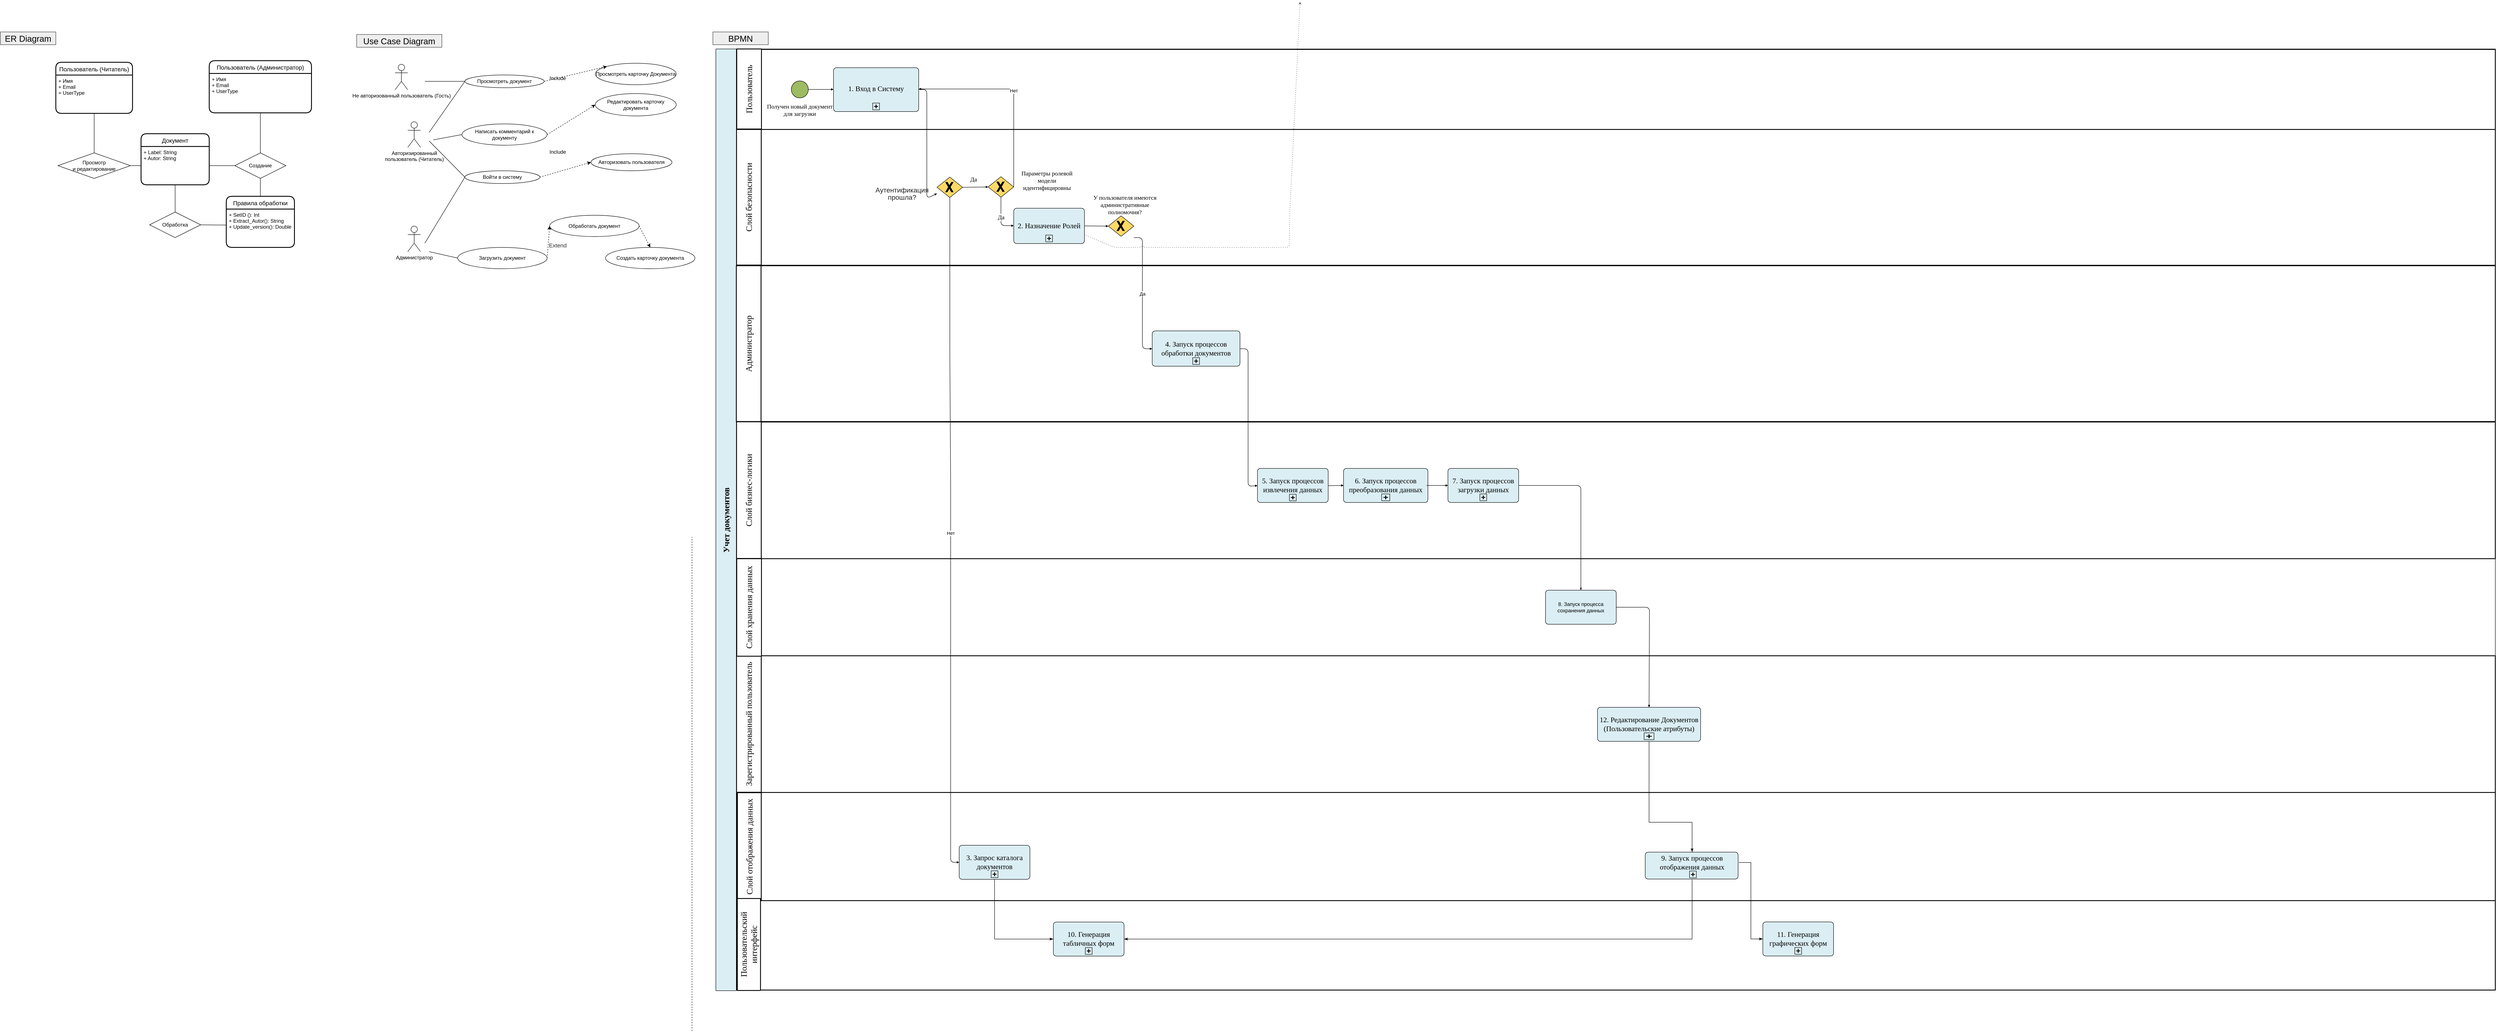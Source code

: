<mxfile version="18.1.3" type="device"><diagram id="beRmn84aKQXxorfmyri3" name="Page-1"><mxGraphModel dx="3709" dy="3718" grid="1" gridSize="10" guides="1" tooltips="1" connect="1" arrows="1" fold="1" page="1" pageScale="1" pageWidth="827" pageHeight="1169" math="0" shadow="0"><root><mxCell id="0"/><mxCell id="1" parent="0"/><mxCell id="JH0fKRbnfksBNN_gH9Vy-1" value="Не авторизованный пользователь (Гость)" style="shape=umlActor;verticalLabelPosition=bottom;verticalAlign=top;html=1;outlineConnect=0;" parent="1" vertex="1"><mxGeometry x="936" y="90" width="30" height="60" as="geometry"/></mxCell><mxCell id="JH0fKRbnfksBNN_gH9Vy-2" value="Войти в систему" style="ellipse;whiteSpace=wrap;html=1;" parent="1" vertex="1"><mxGeometry x="1100" y="340" width="176" height="30" as="geometry"/></mxCell><mxCell id="JH0fKRbnfksBNN_gH9Vy-4" value="Авторизированный&lt;br&gt;пользователь (Читатель)" style="shape=umlActor;verticalLabelPosition=bottom;verticalAlign=top;html=1;outlineConnect=0;" parent="1" vertex="1"><mxGeometry x="966" y="225" width="30" height="60" as="geometry"/></mxCell><mxCell id="JH0fKRbnfksBNN_gH9Vy-6" value="Администратор" style="shape=umlActor;verticalLabelPosition=bottom;verticalAlign=top;html=1;outlineConnect=0;" parent="1" vertex="1"><mxGeometry x="966" y="470" width="30" height="60" as="geometry"/></mxCell><mxCell id="JH0fKRbnfksBNN_gH9Vy-9" value="" style="endArrow=none;html=1;rounded=0;entryX=0;entryY=0.5;entryDx=0;entryDy=0;" parent="1" target="JH0fKRbnfksBNN_gH9Vy-2" edge="1"><mxGeometry width="50" height="50" relative="1" as="geometry"><mxPoint x="1016" y="270" as="sourcePoint"/><mxPoint x="1110" y="295" as="targetPoint"/></mxGeometry></mxCell><mxCell id="JH0fKRbnfksBNN_gH9Vy-11" value="Просмотреть документ" style="ellipse;whiteSpace=wrap;html=1;" parent="1" vertex="1"><mxGeometry x="1100" y="115" width="186" height="30" as="geometry"/></mxCell><mxCell id="JH0fKRbnfksBNN_gH9Vy-16" value="" style="endArrow=none;html=1;rounded=0;entryX=0;entryY=0.5;entryDx=0;entryDy=0;" parent="1" target="JH0fKRbnfksBNN_gH9Vy-11" edge="1"><mxGeometry width="50" height="50" relative="1" as="geometry"><mxPoint x="1006" y="130" as="sourcePoint"/><mxPoint x="1120" y="305" as="targetPoint"/></mxGeometry></mxCell><mxCell id="JH0fKRbnfksBNN_gH9Vy-17" value="" style="endArrow=none;html=1;rounded=0;entryX=0;entryY=0.5;entryDx=0;entryDy=0;" parent="1" target="JH0fKRbnfksBNN_gH9Vy-11" edge="1"><mxGeometry width="50" height="50" relative="1" as="geometry"><mxPoint x="1016" y="250" as="sourcePoint"/><mxPoint x="1130" y="315" as="targetPoint"/></mxGeometry></mxCell><mxCell id="JH0fKRbnfksBNN_gH9Vy-36" value="Просмотреть карточку Документа" style="ellipse;whiteSpace=wrap;html=1;" parent="1" vertex="1"><mxGeometry x="1406" y="87.5" width="190" height="50.5" as="geometry"/></mxCell><mxCell id="JH0fKRbnfksBNN_gH9Vy-37" value="" style="endArrow=classic;html=1;rounded=0;dashed=1;exitX=1;exitY=0.5;exitDx=0;exitDy=0;startArrow=none;entryX=0;entryY=0;entryDx=0;entryDy=0;" parent="1" source="JH0fKRbnfksBNN_gH9Vy-11" target="JH0fKRbnfksBNN_gH9Vy-36" edge="1"><mxGeometry width="50" height="50" relative="1" as="geometry"><mxPoint x="1376" y="480" as="sourcePoint"/><mxPoint x="1431" y="450" as="targetPoint"/></mxGeometry></mxCell><mxCell id="JH0fKRbnfksBNN_gH9Vy-41" value="Include" style="text;html=1;strokeColor=none;fillColor=none;align=center;verticalAlign=middle;whiteSpace=wrap;rounded=0;" parent="1" vertex="1"><mxGeometry x="1288" y="108" width="60" height="30" as="geometry"/></mxCell><mxCell id="JH0fKRbnfksBNN_gH9Vy-44" value="Авторизовать пользователя" style="ellipse;whiteSpace=wrap;html=1;" parent="1" vertex="1"><mxGeometry x="1396" y="300" width="190" height="40" as="geometry"/></mxCell><mxCell id="JH0fKRbnfksBNN_gH9Vy-45" value="Include" style="text;html=1;strokeColor=none;fillColor=none;align=center;verticalAlign=middle;whiteSpace=wrap;rounded=0;" parent="1" vertex="1"><mxGeometry x="1288" y="281.25" width="60" height="30" as="geometry"/></mxCell><mxCell id="JH0fKRbnfksBNN_gH9Vy-46" value="" style="endArrow=classic;html=1;rounded=0;dashed=1;startArrow=none;entryX=0;entryY=0.5;entryDx=0;entryDy=0;exitX=1;exitY=0.5;exitDx=0;exitDy=0;" parent="1" source="JH0fKRbnfksBNN_gH9Vy-2" target="JH0fKRbnfksBNN_gH9Vy-44" edge="1"><mxGeometry width="50" height="50" relative="1" as="geometry"><mxPoint x="1276" y="335" as="sourcePoint"/><mxPoint x="1336" y="415" as="targetPoint"/></mxGeometry></mxCell><mxCell id="pd4Yqz4AvEXkTqhLLuXR-2" value="Написать комментарий к документу" style="ellipse;whiteSpace=wrap;html=1;" parent="1" vertex="1"><mxGeometry x="1093" y="230" width="200" height="50" as="geometry"/></mxCell><mxCell id="pd4Yqz4AvEXkTqhLLuXR-6" value="" style="endArrow=none;html=1;rounded=0;entryX=0;entryY=0.5;entryDx=0;entryDy=0;" parent="1" target="pd4Yqz4AvEXkTqhLLuXR-2" edge="1"><mxGeometry width="50" height="50" relative="1" as="geometry"><mxPoint x="1026" y="267.5" as="sourcePoint"/><mxPoint x="1111" y="202.5" as="targetPoint"/></mxGeometry></mxCell><mxCell id="pd4Yqz4AvEXkTqhLLuXR-7" value="Редактировать карточку документа" style="ellipse;whiteSpace=wrap;html=1;" parent="1" vertex="1"><mxGeometry x="1406" y="158.75" width="190" height="52.5" as="geometry"/></mxCell><mxCell id="pd4Yqz4AvEXkTqhLLuXR-8" value="" style="endArrow=classic;html=1;rounded=0;dashed=1;startArrow=none;entryX=0;entryY=0.5;entryDx=0;entryDy=0;exitX=1;exitY=0.5;exitDx=0;exitDy=0;" parent="1" source="pd4Yqz4AvEXkTqhLLuXR-2" target="pd4Yqz4AvEXkTqhLLuXR-7" edge="1"><mxGeometry width="50" height="50" relative="1" as="geometry"><mxPoint x="1416" y="530" as="sourcePoint"/><mxPoint x="1513.98" y="501.015" as="targetPoint"/></mxGeometry></mxCell><mxCell id="pd4Yqz4AvEXkTqhLLuXR-10" value="Загрузить документ" style="ellipse;whiteSpace=wrap;html=1;" parent="1" vertex="1"><mxGeometry x="1083" y="520" width="210" height="50" as="geometry"/></mxCell><mxCell id="pd4Yqz4AvEXkTqhLLuXR-13" value="" style="endArrow=none;html=1;rounded=0;entryX=0;entryY=0.5;entryDx=0;entryDy=0;" parent="1" target="pd4Yqz4AvEXkTqhLLuXR-10" edge="1"><mxGeometry width="50" height="50" relative="1" as="geometry"><mxPoint x="1016" y="530" as="sourcePoint"/><mxPoint x="1546" y="540" as="targetPoint"/></mxGeometry></mxCell><mxCell id="pd4Yqz4AvEXkTqhLLuXR-14" value="Создать карточку документа" style="ellipse;whiteSpace=wrap;html=1;" parent="1" vertex="1"><mxGeometry x="1430" y="520" width="210" height="50" as="geometry"/></mxCell><mxCell id="pd4Yqz4AvEXkTqhLLuXR-17" value="&lt;div class=&quot;page&quot; title=&quot;Page 5&quot;&gt;&lt;div class=&quot;section&quot; style=&quot;background-color: rgb(255 , 255 , 255)&quot;&gt;&lt;div class=&quot;layoutArea&quot;&gt;&lt;div class=&quot;column&quot;&gt;&lt;p&gt;&lt;span style=&quot;font-size: 10pt ; font-family: &amp;#34;arial&amp;#34; ; color: rgb(44 , 45 , 48)&quot;&gt;Extend&lt;/span&gt;&lt;/p&gt;&lt;/div&gt;&lt;/div&gt;&lt;/div&gt;&lt;/div&gt;" style="text;html=1;strokeColor=none;fillColor=none;align=center;verticalAlign=middle;whiteSpace=wrap;rounded=0;" parent="1" vertex="1"><mxGeometry x="1288" y="500" width="60" height="30" as="geometry"/></mxCell><mxCell id="J-XtrjPgqCFC2xT83xJy-2" value="" style="endArrow=none;html=1;rounded=0;entryX=0;entryY=0.5;entryDx=0;entryDy=0;" parent="1" target="JH0fKRbnfksBNN_gH9Vy-2" edge="1"><mxGeometry width="50" height="50" relative="1" as="geometry"><mxPoint x="1006" y="510" as="sourcePoint"/><mxPoint x="1093" y="555" as="targetPoint"/></mxGeometry></mxCell><mxCell id="KB8mlaVt1XB6k6-k2wGW-1" value="" style="endArrow=none;dashed=1;html=1;rounded=0;" parent="1" edge="1"><mxGeometry width="50" height="50" relative="1" as="geometry"><mxPoint x="1633" y="2360" as="sourcePoint"/><mxPoint x="1633" y="1200" as="targetPoint"/></mxGeometry></mxCell><mxCell id="KB8mlaVt1XB6k6-k2wGW-2" value="ER Diagram" style="text;html=1;strokeColor=#36393d;fillColor=#eeeeee;align=center;verticalAlign=middle;whiteSpace=wrap;rounded=0;fontSize=20;" parent="1" vertex="1"><mxGeometry x="10" y="14" width="130" height="30" as="geometry"/></mxCell><mxCell id="KB8mlaVt1XB6k6-k2wGW-3" value="Документ" style="swimlane;childLayout=stackLayout;horizontal=1;startSize=30;horizontalStack=0;rounded=1;fontSize=14;fontStyle=0;strokeWidth=2;resizeParent=0;resizeLast=1;shadow=0;dashed=0;align=center;" parent="1" vertex="1"><mxGeometry x="340" y="253" width="160" height="120" as="geometry"/></mxCell><mxCell id="KB8mlaVt1XB6k6-k2wGW-4" value="+ Label: String&#10;+ Autor: String" style="align=left;strokeColor=none;fillColor=none;spacingLeft=4;fontSize=12;verticalAlign=top;resizable=0;rotatable=0;part=1;" parent="KB8mlaVt1XB6k6-k2wGW-3" vertex="1"><mxGeometry y="30" width="160" height="90" as="geometry"/></mxCell><mxCell id="KB8mlaVt1XB6k6-k2wGW-5" value="Пользователь (Читатель)" style="swimlane;childLayout=stackLayout;horizontal=1;startSize=30;horizontalStack=0;rounded=1;fontSize=14;fontStyle=0;strokeWidth=2;resizeParent=0;resizeLast=1;shadow=0;dashed=0;align=center;" parent="1" vertex="1"><mxGeometry x="140" y="85.25" width="180" height="120" as="geometry"/></mxCell><mxCell id="KB8mlaVt1XB6k6-k2wGW-6" value="+ Имя&#10;+ Email&#10;+ UserType" style="align=left;strokeColor=none;fillColor=none;spacingLeft=4;fontSize=12;verticalAlign=top;resizable=0;rotatable=0;part=1;" parent="KB8mlaVt1XB6k6-k2wGW-5" vertex="1"><mxGeometry y="30" width="180" height="90" as="geometry"/></mxCell><mxCell id="KB8mlaVt1XB6k6-k2wGW-9" value="Пользователь (Администратор)" style="swimlane;childLayout=stackLayout;horizontal=1;startSize=30;horizontalStack=0;rounded=1;fontSize=14;fontStyle=0;strokeWidth=2;resizeParent=0;resizeLast=1;shadow=0;dashed=0;align=center;" parent="1" vertex="1"><mxGeometry x="500" y="81.5" width="240" height="122.5" as="geometry"/></mxCell><mxCell id="KB8mlaVt1XB6k6-k2wGW-10" value="+ Имя&#10;+ Email&#10;+ UserType" style="align=left;strokeColor=none;fillColor=none;spacingLeft=4;fontSize=12;verticalAlign=top;resizable=0;rotatable=0;part=1;" parent="KB8mlaVt1XB6k6-k2wGW-9" vertex="1"><mxGeometry y="30" width="240" height="92.5" as="geometry"/></mxCell><mxCell id="9v60fZZ8SLf8JZx42On2-1" value="Создание" style="shape=rhombus;perimeter=rhombusPerimeter;whiteSpace=wrap;html=1;align=center;" vertex="1" parent="1"><mxGeometry x="560" y="298" width="120" height="60" as="geometry"/></mxCell><mxCell id="9v60fZZ8SLf8JZx42On2-2" value="" style="endArrow=none;html=1;rounded=0;exitX=0.5;exitY=1;exitDx=0;exitDy=0;" edge="1" parent="1" source="KB8mlaVt1XB6k6-k2wGW-10" target="9v60fZZ8SLf8JZx42On2-1"><mxGeometry relative="1" as="geometry"><mxPoint x="570" y="404" as="sourcePoint"/><mxPoint x="730" y="404" as="targetPoint"/></mxGeometry></mxCell><mxCell id="9v60fZZ8SLf8JZx42On2-4" value="" style="endArrow=none;html=1;rounded=0;exitX=1;exitY=0.5;exitDx=0;exitDy=0;entryX=0;entryY=0.5;entryDx=0;entryDy=0;" edge="1" parent="1" source="KB8mlaVt1XB6k6-k2wGW-4" target="9v60fZZ8SLf8JZx42On2-1"><mxGeometry relative="1" as="geometry"><mxPoint x="630" y="214" as="sourcePoint"/><mxPoint x="620" y="324" as="targetPoint"/></mxGeometry></mxCell><mxCell id="9v60fZZ8SLf8JZx42On2-5" value="Просмотр&lt;br&gt;и редактирование" style="shape=rhombus;perimeter=rhombusPerimeter;whiteSpace=wrap;html=1;align=center;" vertex="1" parent="1"><mxGeometry x="145" y="298" width="170" height="60" as="geometry"/></mxCell><mxCell id="9v60fZZ8SLf8JZx42On2-6" value="" style="endArrow=none;html=1;rounded=0;exitX=0.5;exitY=1;exitDx=0;exitDy=0;" edge="1" parent="1" target="9v60fZZ8SLf8JZx42On2-5" source="KB8mlaVt1XB6k6-k2wGW-6"><mxGeometry relative="1" as="geometry"><mxPoint x="160" y="254" as="sourcePoint"/><mxPoint x="270" y="454" as="targetPoint"/></mxGeometry></mxCell><mxCell id="9v60fZZ8SLf8JZx42On2-7" value="" style="endArrow=none;html=1;rounded=0;exitX=1;exitY=0.5;exitDx=0;exitDy=0;entryX=0;entryY=0.5;entryDx=0;entryDy=0;" edge="1" parent="1" target="KB8mlaVt1XB6k6-k2wGW-4" source="9v60fZZ8SLf8JZx42On2-5"><mxGeometry relative="1" as="geometry"><mxPoint x="40" y="378" as="sourcePoint"/><mxPoint x="160" y="374" as="targetPoint"/></mxGeometry></mxCell><mxCell id="9v60fZZ8SLf8JZx42On2-8" value="Use Case Diagram" style="text;html=1;strokeColor=#36393d;fillColor=#eeeeee;align=center;verticalAlign=middle;whiteSpace=wrap;rounded=0;fontSize=20;" vertex="1" parent="1"><mxGeometry x="846" y="20" width="200" height="30" as="geometry"/></mxCell><UserObject label="" BpmnName="3 корзина" BPMNLanes="7" id="9v60fZZ8SLf8JZx42On2-808"><mxCell style="vsdxID=1;fillColor=none;gradientColor=none;strokeColor=none;points=[[0.06,0,0],[0.13,0,0],[0.19,0,0],[0.25,0,0],[0.31,0,0],[0.38,0,0],[0.44,0,0],[0.5,0,0],[0.56,0,0],[0.62,0,0],[0.69,0,0],[0.75,0,0],[0.81,0,0],[0.87,0,0],[0.94,0,0]];labelBackgroundColor=none;rounded=0;html=1;whiteSpace=wrap;" vertex="1" parent="1"><mxGeometry x="1690" y="54" width="4185" height="2254" as="geometry"/></mxCell></UserObject><mxCell id="9v60fZZ8SLf8JZx42On2-809" style="vsdxID=2;fillColor=#ffffff;gradientColor=none;fillOpacity=0;shape=stencil(nZBLDoAgDERP0z3SIyjew0SURgSD+Lu9kMZoXLhwN9O+tukAlrNpJg1SzDH4QW/URgNYgZTkjA4UkwJUgGXng+6DX1zLfmoymdXo17xh5zmRJ6Q42BWCfc2oJfdAr+Yv+AP9Cb7OJ3H/2JG1HNGz/84klThPVCc=);strokeColor=#000000;points=[[0.06,1,0],[0.13,1,0],[0.19,1,0],[0.25,1,0],[0.31,1,0],[0.37,1,0],[0.44,1,0],[0.5,1,0],[0.56,1,0],[0.63,1,0],[0.69,1,0],[0.75,1,0],[0.81,1,0],[0.88,1,0],[0.94,1,0],[0.06,0,0],[0.13,0,0],[0.19,0,0],[0.25,0,0],[0.31,0,0],[0.37,0,0],[0.44,0,0],[0.5,0,0],[0.56,0,0],[0.63,0,0],[0.69,0,0],[0.75,0,0],[0.81,0,0],[0.88,0,0],[0.94,0,0]];labelBackgroundColor=none;rounded=0;html=1;whiteSpace=wrap;" vertex="1" parent="9v60fZZ8SLf8JZx42On2-808"><mxGeometry width="4175" height="2210" as="geometry"/></mxCell><mxCell id="9v60fZZ8SLf8JZx42On2-810" value="&lt;div style=&quot;font-size: 1px&quot;&gt;&lt;font style=&quot;font-size:19.76px;font-family:Cambria;color:#000000;direction:ltr;letter-spacing:0px;line-height:120%;opacity:1&quot;&gt;&lt;b&gt;Учет документов&lt;br&gt;&lt;/b&gt;&lt;/font&gt;&lt;/div&gt;" style="verticalAlign=middle;align=center;vsdxID=3;rotation=270;fillColor=#dbeef3;gradientColor=none;shape=stencil(nZBLDoAgDERP0z3SIyjew0SURgSD+Lu9kMZoXLhwN9O+tukAlrNpJg1SzDH4QW/URgNYgZTkjA4UkwJUgGXng+6DX1zLfmoymdXo17xh5zmRJ6Q42BWCfc2oJfdAr+Yv+AP9Cb7OJ3H/2JG1HNGz/84klThPVCc=);strokeColor=#000000;points=[[0.06,1,0],[0.13,1,0],[0.19,1,0],[0.25,1,0],[0.31,1,0],[0.37,1,0],[0.44,1,0],[0.5,1,0],[0.56,1,0],[0.63,1,0],[0.69,1,0],[0.75,1,0],[0.81,1,0],[0.88,1,0],[0.94,1,0],[0.06,0,0],[0.13,0,0],[0.19,0,0],[0.25,0,0],[0.31,0,0],[0.37,0,0],[0.44,0,0],[0.5,0,0],[0.56,0,0],[0.63,0,0],[0.69,0,0],[0.75,0,0],[0.81,0,0],[0.88,0,0],[0.94,0,0]];labelBackgroundColor=none;rounded=0;html=1;whiteSpace=wrap;" vertex="1" parent="9v60fZZ8SLf8JZx42On2-808"><mxGeometry x="-1082.72" y="1081.73" width="2211.44" height="48" as="geometry"/></mxCell><UserObject label="" BpmnName="Аккаунт-менеджер" BpmnPoolElementType="Пул" BpmnPoolId="0" BpmnPoolCategories="0" BpmnPoolDocumentation="0" BpmnPoolName="3 корзина" BPMNPoolLanes="7" BPMNPoolBoundaryVisible="0" BPMNPoolMainPool="0" id="9v60fZZ8SLf8JZx42On2-1258"><mxCell style="vsdxID=21;fillColor=none;gradientColor=none;strokeColor=none;strokeWidth=2;points=[];labelBackgroundColor=none;rounded=0;html=1;whiteSpace=wrap;" vertex="1" parent="9v60fZZ8SLf8JZx42On2-808"><mxGeometry x="48" y="1425" width="4127" height="321" as="geometry"/></mxCell></UserObject><mxCell id="9v60fZZ8SLf8JZx42On2-1259" style="vsdxID=22;fillColor=#ffffff;gradientColor=none;fillOpacity=0;shape=stencil(nZBLDoAgDERP0z3SIyjew0SURgSD+Lu9kMZoXLhwN9O+tukAlrNpJg1SzDH4QW/URgNYgZTkjA4UkwJUgGXng+6DX1zLfmoymdXo17xh5zmRJ6Q42BWCfc2oJfdAr+Yv+AP9Cb7OJ3H/2JG1HNGz/84klThPVCc=);strokeColor=#000000;strokeWidth=2;points=[];labelBackgroundColor=none;rounded=0;html=1;whiteSpace=wrap;" vertex="1" parent="9v60fZZ8SLf8JZx42On2-1258"><mxGeometry width="4127" height="321" as="geometry"/></mxCell><mxCell id="9v60fZZ8SLf8JZx42On2-1260" value="&lt;div style=&quot;font-size: 1px&quot;&gt;&lt;span style=&quot;font-family: Cambria; font-size: 19.76px;&quot;&gt;Зарегистрированный пользователь&lt;/span&gt;&lt;br&gt;&lt;/div&gt;" style="verticalAlign=middle;align=center;vsdxID=24;rotation=270;fillColor=#ffffff;gradientColor=none;shape=stencil(nZBLDoAgDERP0z3SIyjew0SURgSD+Lu9kMZoXLhwN9O+tukAlrNpJg1SzDH4QW/URgNYgZTkjA4UkwJUgGXng+6DX1zLfmoymdXo17xh5zmRJ6Q42BWCfc2oJfdAr+Yv+AP9Cb7OJ3H/2JG1HNGz/84klThPVCc=);strokeColor=#000000;strokeWidth=2;points=[];labelBackgroundColor=none;rounded=0;html=1;whiteSpace=wrap;" vertex="1" parent="9v60fZZ8SLf8JZx42On2-1258"><mxGeometry x="-132" y="131" width="321" height="58" as="geometry"/></mxCell><UserObject label="" BpmnName="Аккаунт-менеджер" BpmnPoolElementType="Пул" BpmnPoolId="0" BpmnPoolCategories="0" BpmnPoolDocumentation="0" BpmnPoolName="3 корзина" BPMNPoolLanes="7" BPMNPoolBoundaryVisible="0" BPMNPoolMainPool="0" id="9v60fZZ8SLf8JZx42On2-1271"><mxCell style="vsdxID=21;fillColor=none;gradientColor=none;strokeColor=none;strokeWidth=2;points=[];labelBackgroundColor=none;rounded=0;html=1;whiteSpace=wrap;" vertex="1" parent="9v60fZZ8SLf8JZx42On2-808"><mxGeometry x="48" y="1746" width="4127" height="254" as="geometry"/></mxCell></UserObject><mxCell id="9v60fZZ8SLf8JZx42On2-1272" style="vsdxID=22;fillColor=#ffffff;gradientColor=none;fillOpacity=0;shape=stencil(nZBLDoAgDERP0z3SIyjew0SURgSD+Lu9kMZoXLhwN9O+tukAlrNpJg1SzDH4QW/URgNYgZTkjA4UkwJUgGXng+6DX1zLfmoymdXo17xh5zmRJ6Q42BWCfc2oJfdAr+Yv+AP9Cb7OJ3H/2JG1HNGz/84klThPVCc=);strokeColor=#000000;strokeWidth=2;points=[];labelBackgroundColor=none;rounded=0;html=1;whiteSpace=wrap;" vertex="1" parent="9v60fZZ8SLf8JZx42On2-1271"><mxGeometry width="4127" height="254" as="geometry"/></mxCell><mxCell id="9v60fZZ8SLf8JZx42On2-1275" style="vsdxID=281;fillColor=#dbeef3;gradientColor=none;shape=stencil(nZFLDsIwDERP4y0KyQKxLuUCnCAihliEpEpL+ZyetANS6YJFs7JnXmxpTKZqvW2YtGq7nC58F9d5MjvSWqLnLF2pyNRkqlPKfM7pFh36xhZSq1Fhhz/rgdbK5uNBXgxts9r+PjAYck39sPwBVMF6foYp9HugQeIE/ZqL4D/oQnC2vhRjPAhOQkC6U38eZ5FwClO/AQ==);strokeColor=#000000;spacingTop=-1;spacingBottom=-1;spacingLeft=-1;spacingRight=-1;points=[[0,0.75,0],[0,0.5,0],[0,0.25,0],[0.25,0,0],[0.5,0,0],[0.75,0,0],[1,0.25,0],[1,0.5,0],[1,0.75,0],[0.75,1,0],[0.5,1,0],[0.25,1,0]];labelBackgroundColor=none;rounded=1;html=1;whiteSpace=wrap;" vertex="1" parent="9v60fZZ8SLf8JZx42On2-1271"><mxGeometry x="2132" y="140.075" width="218" height="63.302" as="geometry"/></mxCell><mxCell id="9v60fZZ8SLf8JZx42On2-1273" value="&lt;div style=&quot;&quot;&gt;&lt;font face=&quot;Cambria&quot;&gt;&lt;span style=&quot;font-size: 19.76px;&quot;&gt;Слой отображения данных&lt;/span&gt;&lt;/font&gt;&lt;/div&gt;" style="verticalAlign=middle;align=center;vsdxID=24;rotation=270;fillColor=#ffffff;gradientColor=none;shape=stencil(nZBLDoAgDERP0z3SIyjew0SURgSD+Lu9kMZoXLhwN9O+tukAlrNpJg1SzDH4QW/URgNYgZTkjA4UkwJUgGXng+6DX1zLfmoymdXo17xh5zmRJ6Q42BWCfc2oJfdAr+Yv+AP9Cb7OJ3H/2JG1HNGz/84klThPVCc=);strokeColor=#000000;strokeWidth=2;points=[];labelBackgroundColor=none;rounded=0;html=1;whiteSpace=wrap;" vertex="1" parent="9v60fZZ8SLf8JZx42On2-1271"><mxGeometry x="-97.5" y="99.54" width="254.04" height="55.94" as="geometry"/></mxCell><UserObject label="" BpmnName="Аккаунт-менеджер" BpmnPoolElementType="Пул" BpmnPoolId="0" BpmnPoolCategories="0" BpmnPoolDocumentation="0" BpmnPoolName="3 корзина" BPMNPoolLanes="7" BPMNPoolBoundaryVisible="0" BPMNPoolMainPool="0" id="9v60fZZ8SLf8JZx42On2-1300"><mxCell style="vsdxID=21;fillColor=none;gradientColor=none;strokeColor=none;strokeWidth=2;points=[];labelBackgroundColor=none;rounded=0;html=1;whiteSpace=wrap;" vertex="1" parent="9v60fZZ8SLf8JZx42On2-808"><mxGeometry x="48" y="2000" width="4127" height="210" as="geometry"/></mxCell></UserObject><mxCell id="9v60fZZ8SLf8JZx42On2-1301" style="vsdxID=22;fillColor=#ffffff;gradientColor=none;fillOpacity=0;shape=stencil(nZBLDoAgDERP0z3SIyjew0SURgSD+Lu9kMZoXLhwN9O+tukAlrNpJg1SzDH4QW/URgNYgZTkjA4UkwJUgGXng+6DX1zLfmoymdXo17xh5zmRJ6Q42BWCfc2oJfdAr+Yv+AP9Cb7OJ3H/2JG1HNGz/84klThPVCc=);strokeColor=#000000;strokeWidth=2;points=[];labelBackgroundColor=none;rounded=0;html=1;whiteSpace=wrap;" vertex="1" parent="9v60fZZ8SLf8JZx42On2-1300"><mxGeometry width="4127" height="210" as="geometry"/></mxCell><mxCell id="9v60fZZ8SLf8JZx42On2-1303" value="&lt;div style=&quot;&quot;&gt;&lt;font face=&quot;Cambria&quot;&gt;&lt;span style=&quot;font-size: 19.76px;&quot;&gt;Пользовательский интерфейс&lt;/span&gt;&lt;/font&gt;&lt;/div&gt;" style="verticalAlign=middle;align=center;vsdxID=24;rotation=270;fillColor=#ffffff;gradientColor=none;shape=stencil(nZBLDoAgDERP0z3SIyjew0SURgSD+Lu9kMZoXLhwN9O+tukAlrNpJg1SzDH4QW/URgNYgZTkjA4UkwJUgGXng+6DX1zLfmoymdXo17xh5zmRJ6Q42BWCfc2oJfdAr+Yv+AP9Cb7OJ3H/2JG1HNGz/84klThPVCc=);strokeColor=#000000;strokeWidth=2;points=[];labelBackgroundColor=none;rounded=0;html=1;whiteSpace=wrap;" vertex="1" parent="9v60fZZ8SLf8JZx42On2-1300"><mxGeometry x="-79.43" y="75.82" width="215.96" height="54.409" as="geometry"/></mxCell><UserObject label="" BpmnName="3. Погружение в проект" BpmnActivityType="Подпроцесс" BpmnIsCollapsed="1" Function="Руководитель проекта" id="9v60fZZ8SLf8JZx42On2-1305"><mxCell style="vsdxID=95;fillColor=none;gradientColor=none;strokeColor=none;spacingTop=-1;spacingBottom=-1;spacingLeft=-1;spacingRight=-1;points=[[0,0.75,0],[0,0.5,0],[0,0.25,0],[0.25,0,0],[0.5,0,0],[0.75,0,0],[1,0.25,0],[1,0.5,0],[1,0.75,0],[0.75,1,0],[0.5,1,0],[0.25,1,0]];labelBackgroundColor=none;rounded=1;html=1;whiteSpace=wrap;" vertex="1" parent="9v60fZZ8SLf8JZx42On2-1300"><mxGeometry x="743" y="50.23" width="166" height="80" as="geometry"/></mxCell></UserObject><mxCell id="9v60fZZ8SLf8JZx42On2-1306" style="vsdxID=96;fillColor=#dbeef3;gradientColor=none;shape=stencil(nZFLDsIwDERP4y0KyQKxLuUCnCAihliEpEpL+ZyetANS6YJFs7JnXmxpTKZqvW2YtGq7nC58F9d5MjvSWqLnLF2pyNRkqlPKfM7pFh36xhZSq1Fhhz/rgdbK5uNBXgxts9r+PjAYck39sPwBVMF6foYp9HugQeIE/ZqL4D/oQnC2vhRjPAhOQkC6U38eZ5FwClO/AQ==);strokeColor=#000000;spacingTop=-1;spacingBottom=-1;spacingLeft=-1;spacingRight=-1;points=[[0,0.75,0],[0,0.5,0],[0,0.25,0],[0.25,0,0],[0.5,0,0],[0.75,0,0],[1,0.25,0],[1,0.5,0],[1,0.75,0],[0.75,1,0],[0.5,1,0],[0.25,1,0]];labelBackgroundColor=none;rounded=1;html=1;whiteSpace=wrap;" vertex="1" parent="9v60fZZ8SLf8JZx42On2-1305"><mxGeometry width="166" height="80" as="geometry"/></mxCell><mxCell id="9v60fZZ8SLf8JZx42On2-1307" value="&lt;div style=&quot;font-size: 1px&quot;&gt;&lt;/div&gt;" style="verticalAlign=middle;align=center;vsdxID=100;fillColor=none;gradientColor=none;strokeColor=none;strokeWidth=2;spacingTop=-3;spacingBottom=-3;spacingLeft=-3;spacingRight=-3;points=[[0,0.75,0],[0,0.5,0],[0,0.25,0],[0.25,0,0],[0.5,0,0],[0.75,0,0],[1,0.25,0],[1,0.5,0],[1,0.75,0],[0.75,1,0],[0.5,1,0],[0.25,1,0]];labelBackgroundColor=none;rounded=0;html=1;whiteSpace=wrap;" vertex="1" parent="9v60fZZ8SLf8JZx42On2-1305"><mxGeometry x="93" y="61" width="16" height="16" as="geometry"/></mxCell><mxCell id="9v60fZZ8SLf8JZx42On2-1308" style="vsdxID=101;fillColor=none;gradientColor=none;strokeColor=none;points=[[0,0.75,0],[0,0.5,0],[0,0.25,0],[0.25,0,0],[0.5,0,0],[0.75,0,0],[1,0.25,0],[1,0.5,0],[1,0.75,0],[0.75,1,0],[0.5,1,0],[0.25,1,0]];labelBackgroundColor=none;rounded=0;html=1;whiteSpace=wrap;" vertex="1" parent="9v60fZZ8SLf8JZx42On2-1305"><mxGeometry x="75" y="60" width="16" height="16" as="geometry"/></mxCell><mxCell id="9v60fZZ8SLf8JZx42On2-1309" style="vsdxID=102;fillColor=#FFFFFF;gradientColor=none;shape=stencil(nZBLDoAgDERP0z3SIyjewwQUogJB/N1eSGM0LFy4m2lf23QA60V3XgFnSwxuVLuRUQM2wLmxWgUTkwIUgHXvghqCW60k77tMZjW7LW84aI7lCc5OchUj3xI6GftC7+Yv+AP9CRbnk3h+pHjevTKPVKIsUVw=);strokeColor=#000000;points=[[0,0.75,0],[0,0.5,0],[0,0.25,0],[0.25,0,0],[0.5,0,0],[0.75,0,0],[1,0.25,0],[1,0.5,0],[1,0.75,0],[0.75,1,0],[0.5,1,0],[0.25,1,0]];labelBackgroundColor=none;rounded=0;html=1;whiteSpace=wrap;" vertex="1" parent="9v60fZZ8SLf8JZx42On2-1308"><mxGeometry width="16" height="16" as="geometry"/></mxCell><mxCell id="9v60fZZ8SLf8JZx42On2-1310" style="vsdxID=103;fillColor=#000000;gradientColor=none;shape=stencil(nZLdDsIgDIWfpvdINT7A3N5jyZgQERaGOt9eSDVuJCMbd6f06w/NAaxG2Q4COBu9szfxUp2XgBfgXBkpnPJBAdaAVW+duDr7MB3FQxvJqO72GTtMVHfEWMLZexE2hGplZigrJE/ndTIZvwM9MLbOfvuUsLkVfn1K2Ny9khV2oJl/JffaTi7HB/H3Tq+0JuvN86nXwhP5FOsP);strokeColor=#000000;points=[[0,0.75,0],[0,0.5,0],[0,0.25,0],[0.25,0,0],[0.5,0,0],[0.75,0,0],[1,0.25,0],[1,0.5,0],[1,0.75,0],[0.75,1,0],[0.5,1,0],[0.25,1,0]];labelBackgroundColor=none;rounded=0;html=1;whiteSpace=wrap;" vertex="1" parent="9v60fZZ8SLf8JZx42On2-1308"><mxGeometry x="4" y="4" width="8" height="8" as="geometry"/></mxCell><mxCell id="9v60fZZ8SLf8JZx42On2-1311" value="&lt;div style=&quot;font-size: 1px&quot;&gt;&lt;/div&gt;" style="verticalAlign=middle;align=center;vsdxID=108;fillColor=none;gradientColor=none;strokeColor=none;spacingTop=-1;spacingBottom=-1;spacingLeft=-1;spacingRight=-1;points=[[0,0.75,0],[0,0.5,0],[0,0.25,0],[0.25,0,0],[0.5,0,0],[0.75,0,0],[1,0.25,0],[1,0.5,0],[1,0.75,0],[0.75,1,0],[0.5,1,0],[0.25,1,0]];labelBackgroundColor=none;rounded=0;html=1;whiteSpace=wrap;" vertex="1" parent="9v60fZZ8SLf8JZx42On2-1305"><mxGeometry x="4" y="4" width="14" height="14" as="geometry"/></mxCell><mxCell id="9v60fZZ8SLf8JZx42On2-1312" value="&lt;div style=&quot;font-size: 1px&quot;&gt;&lt;font style=&quot;font-size:16.93px;font-family:Cambria;color:#000000;direction:ltr;letter-spacing:0px;line-height:120%;opacity:1&quot;&gt;10. Генерация табличных форм&lt;br&gt;&lt;/font&gt;&lt;/div&gt;" style="text;vsdxID=95;fillColor=none;gradientColor=none;strokeColor=none;spacingTop=-1;spacingBottom=-1;spacingLeft=-1;spacingRight=-1;points=[[0,0.75,0],[0,0.5,0],[0,0.25,0],[0.25,0,0],[0.5,0,0],[0.75,0,0],[1,0.25,0],[1,0.5,0],[1,0.75,0],[0.75,1,0],[0.5,1,0],[0.25,1,0]];labelBackgroundColor=none;rounded=1;html=1;whiteSpace=wrap;verticalAlign=middle;align=center;;html=1;" vertex="1" parent="9v60fZZ8SLf8JZx42On2-1305"><mxGeometry y="40" width="166" as="geometry"/></mxCell><mxCell id="9v60fZZ8SLf8JZx42On2-811" style="vsdxID=4;fillColor=#ffffff;gradientColor=none;fillOpacity=0;shape=stencil(nZBLDoAgDERP0z3SIyjew0SURgSD+Lu9kMZoXLhwN9N5bdMClrNpJg1SzDH4QW/URgNYgZTkjA4UkwJUgGXng+6DX1zLfmoymdXo1zxh5z6RO6Q42BWCfc2oJfdAr/AX/IH+BF/rk7hv7MjaZ/L+RirxJ1Gd);strokeColor=#000000;strokeWidth=2;points=[];labelBackgroundColor=none;rounded=0;html=1;whiteSpace=wrap;" vertex="1" parent="1"><mxGeometry x="1740" y="49" width="4125" height="1430" as="geometry"/></mxCell><UserObject label="" BpmnName="Администратор проекта" BpmnPoolElementType="Пул" BpmnPoolId="0" BpmnPoolCategories="0" BpmnPoolDocumentation="0" BpmnPoolName="3 корзина" BPMNPoolLanes="7" BPMNPoolBoundaryVisible="0" BPMNPoolMainPool="0" id="9v60fZZ8SLf8JZx42On2-812"><mxCell style="vsdxID=5;fillColor=none;gradientColor=none;strokeColor=none;strokeWidth=2;points=[];labelBackgroundColor=none;rounded=0;html=1;whiteSpace=wrap;" vertex="1" parent="1"><mxGeometry x="1738" y="243" width="4127" height="319" as="geometry"/></mxCell></UserObject><mxCell id="9v60fZZ8SLf8JZx42On2-813" style="vsdxID=6;fillColor=#ffffff;gradientColor=none;fillOpacity=0;shape=stencil(nZBLDoAgDERP0z3SIyjew0SURgSD+Lu9kMZoXLhwN9O+tukAlrNpJg1SzDH4QW/URgNYgZTkjA4UkwJUgGXng+6DX1zLfmoymdXo17xh5zmRJ6Q42BWCfc2oJfdAr+Yv+AP9Cb7OJ3H/2JG1HNGz/84klThPVCc=);strokeColor=#000000;strokeWidth=2;points=[];labelBackgroundColor=none;rounded=0;html=1;whiteSpace=wrap;" vertex="1" parent="9v60fZZ8SLf8JZx42On2-812"><mxGeometry width="4127" height="319" as="geometry"/></mxCell><mxCell id="9v60fZZ8SLf8JZx42On2-814" value="&lt;div style=&quot;font-size: 1px&quot;&gt;&lt;font style=&quot;font-size:19.76px;font-family:Cambria;color:#000000;direction:ltr;letter-spacing:0px;line-height:120%;opacity:1&quot;&gt;Слой безопасности&lt;br&gt;&lt;/font&gt;&lt;/div&gt;" style="verticalAlign=middle;align=center;vsdxID=8;rotation=270;fillColor=#ffffff;gradientColor=none;shape=stencil(nZBLDoAgDERP0z3SIyjew0SURgSD+Lu9kMZoXLhwN9O+tukAlrNpJg1SzDH4QW/URgNYgZTkjA4UkwJUgGXng+6DX1zLfmoymdXo17xh5zmRJ6Q42BWCfc2oJfdAr+Yv+AP9Cb7OJ3H/2JG1HNGz/84klThPVCc=);strokeColor=#000000;strokeWidth=2;points=[];labelBackgroundColor=none;rounded=0;html=1;whiteSpace=wrap;" vertex="1" parent="9v60fZZ8SLf8JZx42On2-812"><mxGeometry x="-131" y="130" width="319" height="58" as="geometry"/></mxCell><mxCell id="9v60fZZ8SLf8JZx42On2-1244" value="&lt;div style=&quot;font-size: 1px&quot;&gt;&lt;font style=&quot;font-size:14.11px;font-family:Cambria;color:#000000;direction:ltr;letter-spacing:0px;line-height:120%;opacity:1&quot;&gt;Да&lt;br&gt;&lt;/font&gt;&lt;/div&gt;" style="text;vsdxID=118;fillColor=none;gradientColor=none;strokeColor=none;spacingTop=-1;spacingBottom=-1;spacingLeft=-1;spacingRight=-1;points=[[0.5,0,0],[1,0.5,0],[0.5,0.5,0],[0.5,0.5,0]];labelBackgroundColor=none;rounded=0;html=1;whiteSpace=wrap;verticalAlign=top;align=center;;html=1;" vertex="1" parent="9v60fZZ8SLf8JZx42On2-812"><mxGeometry x="532" y="103" width="48" height="24" as="geometry"/></mxCell><mxCell id="9v60fZZ8SLf8JZx42On2-1247" value="&lt;div style=&quot;font-size: 1px&quot;&gt;&lt;font style=&quot;font-size:14.11px;font-family:Cambria;color:#000000;direction:ltr;letter-spacing:0px;line-height:120%;opacity:1&quot;&gt;У пользователя имеются административные полномочия?&lt;br&gt;&lt;/font&gt;&lt;/div&gt;" style="text;vsdxID=118;fillColor=none;gradientColor=none;strokeColor=none;spacingTop=-1;spacingBottom=-1;spacingLeft=-1;spacingRight=-1;points=[[0.5,0,0],[1,0.5,0],[0.5,0.5,0],[0.5,0.5,0]];labelBackgroundColor=none;rounded=0;html=1;whiteSpace=wrap;verticalAlign=top;align=center;;html=1;" vertex="1" parent="9v60fZZ8SLf8JZx42On2-812"><mxGeometry x="822" y="145.85" width="178" height="57.15" as="geometry"/></mxCell><UserObject label="" BpmnName="Инфраструктура проекта создана ранее?" BpmnMarkerVisible="1" Function="Администратор проекта" id="9v60fZZ8SLf8JZx42On2-1248"><mxCell style="vsdxID=118;fillColor=none;gradientColor=none;strokeColor=none;spacingTop=-1;spacingBottom=-1;spacingLeft=-1;spacingRight=-1;points=[[0.5,0,0],[1,0.5,0],[0.5,0.5,0],[0.5,0.5,0]];labelBackgroundColor=none;rounded=0;html=1;whiteSpace=wrap;" vertex="1" parent="9v60fZZ8SLf8JZx42On2-812"><mxGeometry x="470" y="111.85" width="60" height="48" as="geometry"/></mxCell></UserObject><mxCell id="9v60fZZ8SLf8JZx42On2-1249" value="&lt;div style=&quot;font-size: 1px&quot;&gt;&lt;/div&gt;" style="verticalAlign=top;align=center;vsdxID=119;fillColor=#ffd965;gradientColor=none;shape=stencil(nZBNDoUgDIRP0z3SeAKf3sNElEYEg/h3+wdpjIaFC3cz9OukDGC16HZWIMUSvBvVTl3QgD+QkqxWnkJUgDVg1TuvBu9W27Gf20QmNbktJRy8V4q0IsXJthDsG2YN2Qd7DS+4fGGz3Bfyc2Z2axT3J3syhjt6zvNS4hMXivUf);strokeColor=#000000;points=[[0.5,0,0],[1,0.5,0],[0.5,1,0],[0,0.5,0]];labelBackgroundColor=none;rounded=0;html=1;whiteSpace=wrap;" vertex="1" parent="9v60fZZ8SLf8JZx42On2-1248"><mxGeometry width="60" height="48" as="geometry"/></mxCell><mxCell id="9v60fZZ8SLf8JZx42On2-1250" style="vsdxID=120;fillColor=#000000;gradientColor=none;shape=stencil(lZLNDoMgEISfhivBBUTO1r6HiVhJrRi0f29fCDEVE4nedtmPyWQyiJZTV48KAZlma+7qrZu5Q/SCAPTQKatnNyFaIVq2xqqbNc+hCftYe9JPD/PyCp/wj/gfQL7r7RrAXg8rkAoMEcskLsQ+HwtLiQXbhwEwi9UzkvDCY/EcMOf7tMgxPyG+HA9azzNcnApmq5+w4pxLcRTehEIZFolQgC2ZHZBOGHbDv1qt7vvQzPV9W0X3FGpMqx8=);strokeColor=#000000;points=[[0.5,0,0],[1,0.5,0],[0.5,1,0],[0,0.5,0]];labelBackgroundColor=#ffffff;rounded=0;html=1;whiteSpace=wrap;" vertex="1" parent="9v60fZZ8SLf8JZx42On2-1248"><mxGeometry x="20" y="12" width="18" height="23" as="geometry"/></mxCell><UserObject label="" BpmnName="Инфраструктура проекта создана ранее?" BpmnMarkerVisible="1" Function="Администратор проекта" id="9v60fZZ8SLf8JZx42On2-1253"><mxCell style="vsdxID=118;fillColor=none;gradientColor=none;strokeColor=none;spacingTop=-1;spacingBottom=-1;spacingLeft=-1;spacingRight=-1;points=[[0.5,0,0],[1,0.5,0],[0.5,0.5,0],[0.5,0.5,0]];labelBackgroundColor=none;rounded=0;html=1;whiteSpace=wrap;" vertex="1" parent="9v60fZZ8SLf8JZx42On2-812"><mxGeometry x="872" y="203" width="60" height="48" as="geometry"/></mxCell></UserObject><mxCell id="9v60fZZ8SLf8JZx42On2-1254" value="&lt;div style=&quot;font-size: 1px&quot;&gt;&lt;/div&gt;" style="verticalAlign=top;align=center;vsdxID=119;fillColor=#ffd965;gradientColor=none;shape=stencil(nZBNDoUgDIRP0z3SeAKf3sNElEYEg/h3+wdpjIaFC3cz9OukDGC16HZWIMUSvBvVTl3QgD+QkqxWnkJUgDVg1TuvBu9W27Gf20QmNbktJRy8V4q0IsXJthDsG2YN2Qd7DS+4fGGz3Bfyc2Z2axT3J3syhjt6zvNS4hMXivUf);strokeColor=#000000;points=[[0.5,0,0],[1,0.5,0],[0.5,1,0],[0,0.5,0]];labelBackgroundColor=none;rounded=0;html=1;whiteSpace=wrap;" vertex="1" parent="9v60fZZ8SLf8JZx42On2-1253"><mxGeometry width="60" height="48" as="geometry"/></mxCell><mxCell id="9v60fZZ8SLf8JZx42On2-1255" style="vsdxID=120;fillColor=#000000;gradientColor=none;shape=stencil(lZLNDoMgEISfhivBBUTO1r6HiVhJrRi0f29fCDEVE4nedtmPyWQyiJZTV48KAZlma+7qrZu5Q/SCAPTQKatnNyFaIVq2xqqbNc+hCftYe9JPD/PyCp/wj/gfQL7r7RrAXg8rkAoMEcskLsQ+HwtLiQXbhwEwi9UzkvDCY/EcMOf7tMgxPyG+HA9azzNcnApmq5+w4pxLcRTehEIZFolQgC2ZHZBOGHbDv1qt7vvQzPV9W0X3FGpMqx8=);strokeColor=#000000;points=[[0.5,0,0],[1,0.5,0],[0.5,1,0],[0,0.5,0]];labelBackgroundColor=#ffffff;rounded=0;html=1;whiteSpace=wrap;" vertex="1" parent="9v60fZZ8SLf8JZx42On2-1253"><mxGeometry x="20" y="12" width="18" height="23" as="geometry"/></mxCell><UserObject label="" BpmnName="Руководитель проекта" BpmnPoolElementType="Пул" BpmnPoolId="0" BpmnPoolCategories="0" BpmnPoolDocumentation="0" BpmnPoolName="3 корзина" BPMNPoolLanes="7" BPMNPoolBoundaryVisible="0" BPMNPoolMainPool="0" id="9v60fZZ8SLf8JZx42On2-815"><mxCell style="vsdxID=9;fillColor=none;gradientColor=none;strokeColor=none;strokeWidth=2;points=[];labelBackgroundColor=none;rounded=0;html=1;whiteSpace=wrap;" vertex="1" parent="1"><mxGeometry x="1738" y="563" width="4127" height="366" as="geometry"/></mxCell></UserObject><mxCell id="9v60fZZ8SLf8JZx42On2-816" style="vsdxID=10;fillColor=#ffffff;gradientColor=none;fillOpacity=0;shape=stencil(nZBLDoAgDERP0z3SIyjew0SURgSD+Lu9kMZoXLhwN9O+tukAlrNpJg1SzDH4QW/URgNYgZTkjA4UkwJUgGXng+6DX1zLfmoymdXo17xh5zmRJ6Q42BWCfc2oJfdAr+Yv+AP9Cb7OJ3H/2JG1HNGz/84klThPVCc=);strokeColor=#000000;strokeWidth=2;points=[];labelBackgroundColor=none;rounded=0;html=1;whiteSpace=wrap;" vertex="1" parent="9v60fZZ8SLf8JZx42On2-815"><mxGeometry width="4127" height="366" as="geometry"/></mxCell><mxCell id="9v60fZZ8SLf8JZx42On2-817" value="&lt;div style=&quot;font-size: 1px&quot;&gt;&lt;font style=&quot;font-size:19.76px;font-family:Cambria;color:#000000;direction:ltr;letter-spacing:0px;line-height:120%;opacity:1&quot;&gt;Администратор&lt;br&gt;&lt;/font&gt;&lt;/div&gt;" style="verticalAlign=middle;align=center;vsdxID=12;rotation=270;fillColor=#ffffff;gradientColor=none;shape=stencil(nZBLDoAgDERP0z3SIyjew0SURgSD+Lu9kMZoXLhwN9O+tukAlrNpJg1SzDH4QW/URgNYgZTkjA4UkwJUgGXng+6DX1zLfmoymdXo17xh5zmRJ6Q42BWCfc2oJfdAr+Yv+AP9Cb7OJ3H/2JG1HNGz/84klThPVCc=);strokeColor=#000000;strokeWidth=2;points=[];labelBackgroundColor=none;rounded=0;html=1;whiteSpace=wrap;" vertex="1" parent="9v60fZZ8SLf8JZx42On2-815"><mxGeometry x="-155" y="154" width="366" height="58" as="geometry"/></mxCell><UserObject label="" BpmnName="Ресурсные менеджеры" BpmnPoolElementType="Пул" BpmnPoolId="0" BpmnPoolCategories="0" BpmnPoolDocumentation="0" BpmnPoolName="3 корзина" BPMNPoolLanes="7" BPMNPoolBoundaryVisible="0" BPMNPoolMainPool="0" id="9v60fZZ8SLf8JZx42On2-818"><mxCell style="vsdxID=13;fillColor=none;gradientColor=none;strokeColor=none;strokeWidth=2;points=[];labelBackgroundColor=none;rounded=0;html=1;whiteSpace=wrap;" vertex="1" parent="1"><mxGeometry x="1738" y="1251" width="4127" height="230" as="geometry"/></mxCell></UserObject><mxCell id="9v60fZZ8SLf8JZx42On2-820" value="&lt;div style=&quot;font-size: 1px&quot;&gt;&lt;font style=&quot;font-size:19.76px;font-family:Cambria;color:#000000;direction:ltr;letter-spacing:0px;line-height:120%;opacity:1&quot;&gt;Слой хранения данных&lt;br&gt;&lt;/font&gt;&lt;/div&gt;" style="verticalAlign=middle;align=center;vsdxID=16;rotation=270;fillColor=#ffffff;gradientColor=none;shape=stencil(nZBLDoAgDERP0z3SIyjew0SURgSD+Lu9kMZoXLhwN9O+tukAlrNpJg1SzDH4QW/URgNYgZTkjA4UkwJUgGXng+6DX1zLfmoymdXo17xh5zmRJ6Q42BWCfc2oJfdAr+Yv+AP9Cb7OJ3H/2JG1HNGz/84klThPVCc=);strokeColor=#000000;strokeWidth=2;points=[];labelBackgroundColor=none;rounded=0;html=1;whiteSpace=wrap;" vertex="1" parent="9v60fZZ8SLf8JZx42On2-818"><mxGeometry x="-86" y="85" width="230" height="58" as="geometry"/></mxCell><mxCell id="9v60fZZ8SLf8JZx42On2-1269" value="8. Запуск процесса сохранения данных" style="vsdxID=313;fillColor=#dbeef3;gradientColor=none;shape=stencil(nZFLDsIwDERP4y0KyQKxLuUCnCAihliEpEpL+ZyetANS6YJFs7JnXmxpTKZqvW2YtGq7nC58F9d5MjvSWqLnLF2pyNRkqlPKfM7pFh36xhZSq1Fhhz/rgdbK5uNBXgxts9r+PjAYck39sPwBVMF6foYp9HugQeIE/ZqL4D/oQnC2vhRjPAhOQkC6U38eZ5FwClO/AQ==);strokeColor=#000000;spacingTop=-1;spacingBottom=-1;spacingLeft=-1;spacingRight=-1;points=[[0,0.75,0],[0,0.5,0],[0,0.25,0],[0.25,0,0],[0.5,0,0],[0.75,0,0],[1,0.25,0],[1,0.5,0],[1,0.75,0],[0.75,1,0],[0.5,1,0],[0.25,1,0]];labelBackgroundColor=none;rounded=1;html=1;whiteSpace=wrap;" vertex="1" parent="9v60fZZ8SLf8JZx42On2-818"><mxGeometry x="1898" y="74" width="166" height="80" as="geometry"/></mxCell><UserObject label="" BpmnName="Аккаунт-менеджер" BpmnPoolElementType="Пул" BpmnPoolId="0" BpmnPoolCategories="0" BpmnPoolDocumentation="0" BpmnPoolName="3 корзина" BPMNPoolLanes="7" BPMNPoolBoundaryVisible="0" BPMNPoolMainPool="0" id="9v60fZZ8SLf8JZx42On2-824"><mxCell style="vsdxID=21;fillColor=none;gradientColor=none;strokeColor=none;strokeWidth=2;points=[];labelBackgroundColor=none;rounded=0;html=1;whiteSpace=wrap;" vertex="1" parent="1"><mxGeometry x="1738" y="930" width="4127" height="321" as="geometry"/></mxCell></UserObject><mxCell id="9v60fZZ8SLf8JZx42On2-825" style="vsdxID=22;fillColor=#ffffff;gradientColor=none;fillOpacity=0;shape=stencil(nZBLDoAgDERP0z3SIyjew0SURgSD+Lu9kMZoXLhwN9O+tukAlrNpJg1SzDH4QW/URgNYgZTkjA4UkwJUgGXng+6DX1zLfmoymdXo17xh5zmRJ6Q42BWCfc2oJfdAr+Yv+AP9Cb7OJ3H/2JG1HNGz/84klThPVCc=);strokeColor=#000000;strokeWidth=2;points=[];labelBackgroundColor=none;rounded=0;html=1;whiteSpace=wrap;" vertex="1" parent="9v60fZZ8SLf8JZx42On2-824"><mxGeometry width="4127" height="321" as="geometry"/></mxCell><mxCell id="9v60fZZ8SLf8JZx42On2-826" value="&lt;div style=&quot;font-size: 1px&quot;&gt;&lt;font style=&quot;font-size:19.76px;font-family:Cambria;color:#000000;direction:ltr;letter-spacing:0px;line-height:120%;opacity:1&quot;&gt;Слой бизнес-логики&lt;/font&gt;&lt;/div&gt;" style="verticalAlign=middle;align=center;vsdxID=24;rotation=270;fillColor=#ffffff;gradientColor=none;shape=stencil(nZBLDoAgDERP0z3SIyjew0SURgSD+Lu9kMZoXLhwN9O+tukAlrNpJg1SzDH4QW/URgNYgZTkjA4UkwJUgGXng+6DX1zLfmoymdXo17xh5zmRJ6Q42BWCfc2oJfdAr+Yv+AP9Cb7OJ3H/2JG1HNGz/84klThPVCc=);strokeColor=#000000;strokeWidth=2;points=[];labelBackgroundColor=none;rounded=0;html=1;whiteSpace=wrap;" vertex="1" parent="9v60fZZ8SLf8JZx42On2-824"><mxGeometry x="-132" y="131" width="321" height="58" as="geometry"/></mxCell><UserObject label="" BpmnName="7. Целеполагание проекта" BpmnActivityType="Подпроцесс" BpmnIsCollapsed="1" Function="Руководитель проекта" id="9v60fZZ8SLf8JZx42On2-919"><mxCell style="vsdxID=280;fillColor=none;gradientColor=none;strokeColor=none;spacingTop=-1;spacingBottom=-1;spacingLeft=-1;spacingRight=-1;points=[[0,0.75,0],[0,0.5,0],[0,0.25,0],[0.25,0,0],[0.5,0,0],[0.75,0,0],[1,0.25,0],[1,0.5,0],[1,0.75,0],[0.75,1,0],[0.5,1,0],[0.25,1,0]];labelBackgroundColor=none;rounded=1;html=1;whiteSpace=wrap;" vertex="1" parent="9v60fZZ8SLf8JZx42On2-824"><mxGeometry x="1669" y="109" width="166" height="80" as="geometry"/></mxCell></UserObject><mxCell id="9v60fZZ8SLf8JZx42On2-920" style="vsdxID=281;fillColor=#dbeef3;gradientColor=none;shape=stencil(nZFLDsIwDERP4y0KyQKxLuUCnCAihliEpEpL+ZyetANS6YJFs7JnXmxpTKZqvW2YtGq7nC58F9d5MjvSWqLnLF2pyNRkqlPKfM7pFh36xhZSq1Fhhz/rgdbK5uNBXgxts9r+PjAYck39sPwBVMF6foYp9HugQeIE/ZqL4D/oQnC2vhRjPAhOQkC6U38eZ5FwClO/AQ==);strokeColor=#000000;spacingTop=-1;spacingBottom=-1;spacingLeft=-1;spacingRight=-1;points=[[0,0.75,0],[0,0.5,0],[0,0.25,0],[0.25,0,0],[0.5,0,0],[0.75,0,0],[1,0.25,0],[1,0.5,0],[1,0.75,0],[0.75,1,0],[0.5,1,0],[0.25,1,0]];labelBackgroundColor=none;rounded=1;html=1;whiteSpace=wrap;" vertex="1" parent="9v60fZZ8SLf8JZx42On2-919"><mxGeometry width="166" height="80" as="geometry"/></mxCell><mxCell id="9v60fZZ8SLf8JZx42On2-921" value="&lt;div style=&quot;font-size: 1px&quot;&gt;&lt;/div&gt;" style="verticalAlign=middle;align=center;vsdxID=285;fillColor=none;gradientColor=none;strokeColor=none;strokeWidth=2;spacingTop=-3;spacingBottom=-3;spacingLeft=-3;spacingRight=-3;points=[[0,0.75,0],[0,0.5,0],[0,0.25,0],[0.25,0,0],[0.5,0,0],[0.75,0,0],[1,0.25,0],[1,0.5,0],[1,0.75,0],[0.75,1,0],[0.5,1,0],[0.25,1,0]];labelBackgroundColor=none;rounded=0;html=1;whiteSpace=wrap;" vertex="1" parent="9v60fZZ8SLf8JZx42On2-919"><mxGeometry x="93" y="61" width="16" height="16" as="geometry"/></mxCell><mxCell id="9v60fZZ8SLf8JZx42On2-922" style="vsdxID=286;fillColor=none;gradientColor=none;strokeColor=none;points=[[0,0.75,0],[0,0.5,0],[0,0.25,0],[0.25,0,0],[0.5,0,0],[0.75,0,0],[1,0.25,0],[1,0.5,0],[1,0.75,0],[0.75,1,0],[0.5,1,0],[0.25,1,0]];labelBackgroundColor=none;rounded=0;html=1;whiteSpace=wrap;" vertex="1" parent="9v60fZZ8SLf8JZx42On2-919"><mxGeometry x="75" y="60" width="16" height="16" as="geometry"/></mxCell><mxCell id="9v60fZZ8SLf8JZx42On2-923" style="vsdxID=287;fillColor=#FFFFFF;gradientColor=none;shape=stencil(nZBLDoAgDERP0z3SIyjewwQUogJB/N1eSGM0LFy4m2lf23QA60V3XgFnSwxuVLuRUQM2wLmxWgUTkwIUgHXvghqCW60k77tMZjW7LW84aI7lCc5OchUj3xI6GftC7+Yv+AP9CRbnk3h+pHjevTKPVKIsUVw=);strokeColor=#000000;points=[[0,0.75,0],[0,0.5,0],[0,0.25,0],[0.25,0,0],[0.5,0,0],[0.75,0,0],[1,0.25,0],[1,0.5,0],[1,0.75,0],[0.75,1,0],[0.5,1,0],[0.25,1,0]];labelBackgroundColor=none;rounded=0;html=1;whiteSpace=wrap;" vertex="1" parent="9v60fZZ8SLf8JZx42On2-922"><mxGeometry width="16" height="16" as="geometry"/></mxCell><mxCell id="9v60fZZ8SLf8JZx42On2-924" style="vsdxID=288;fillColor=#000000;gradientColor=none;shape=stencil(nZLdDsIgDIWfpvdINT7A3N5jyZgQERaGOt9eSDVuJCMbd6f06w/NAaxG2Q4COBu9szfxUp2XgBfgXBkpnPJBAdaAVW+duDr7MB3FQxvJqO72GTtMVHfEWMLZexE2hGplZigrJE/ndTIZvwM9MLbOfvuUsLkVfn1K2Ny9khV2oJl/JffaTi7HB/H3Tq+0JuvN86nXwhP5FOsP);strokeColor=#000000;points=[[0,0.75,0],[0,0.5,0],[0,0.25,0],[0.25,0,0],[0.5,0,0],[0.75,0,0],[1,0.25,0],[1,0.5,0],[1,0.75,0],[0.75,1,0],[0.5,1,0],[0.25,1,0]];labelBackgroundColor=none;rounded=0;html=1;whiteSpace=wrap;" vertex="1" parent="9v60fZZ8SLf8JZx42On2-922"><mxGeometry x="4" y="4" width="8" height="8" as="geometry"/></mxCell><mxCell id="9v60fZZ8SLf8JZx42On2-925" value="&lt;div style=&quot;font-size: 1px&quot;&gt;&lt;/div&gt;" style="verticalAlign=middle;align=center;vsdxID=293;fillColor=none;gradientColor=none;strokeColor=none;spacingTop=-1;spacingBottom=-1;spacingLeft=-1;spacingRight=-1;points=[[0,0.75,0],[0,0.5,0],[0,0.25,0],[0.25,0,0],[0.5,0,0],[0.75,0,0],[1,0.25,0],[1,0.5,0],[1,0.75,0],[0.75,1,0],[0.5,1,0],[0.25,1,0]];labelBackgroundColor=none;rounded=0;html=1;whiteSpace=wrap;" vertex="1" parent="9v60fZZ8SLf8JZx42On2-919"><mxGeometry x="4" y="4" width="14" height="14" as="geometry"/></mxCell><mxCell id="9v60fZZ8SLf8JZx42On2-926" value="&lt;div style=&quot;font-size: 1px&quot;&gt;&lt;font style=&quot;font-size:16.93px;font-family:Cambria;color:#000000;direction:ltr;letter-spacing:0px;line-height:120%;opacity:1&quot;&gt;7. Запуск процессов загрузки данных&lt;br&gt;&lt;/font&gt;&lt;/div&gt;" style="text;vsdxID=280;fillColor=none;gradientColor=none;strokeColor=none;spacingTop=-1;spacingBottom=-1;spacingLeft=-1;spacingRight=-1;points=[[0,0.75,0],[0,0.5,0],[0,0.25,0],[0.25,0,0],[0.5,0,0],[0.75,0,0],[1,0.25,0],[1,0.5,0],[1,0.75,0],[0.75,1,0],[0.5,1,0],[0.25,1,0]];labelBackgroundColor=none;rounded=1;html=1;whiteSpace=wrap;verticalAlign=middle;align=center;;html=1;" vertex="1" parent="9v60fZZ8SLf8JZx42On2-919"><mxGeometry y="40" width="166" as="geometry"/></mxCell><UserObject label="" BpmnName="ПК" BpmnPoolElementType="Пул" BpmnPoolId="0" BpmnPoolCategories="0" BpmnPoolDocumentation="0" BpmnPoolName="3 корзина" BPMNPoolLanes="7" BPMNPoolBoundaryVisible="0" BPMNPoolMainPool="0" id="9v60fZZ8SLf8JZx42On2-827"><mxCell style="vsdxID=25;fillColor=none;gradientColor=none;strokeColor=none;strokeWidth=2;points=[];labelBackgroundColor=none;rounded=0;html=1;whiteSpace=wrap;" vertex="1" parent="1"><mxGeometry x="1738" y="55" width="4127" height="188" as="geometry"/></mxCell></UserObject><mxCell id="9v60fZZ8SLf8JZx42On2-828" style="vsdxID=26;fillColor=#ffffff;gradientColor=none;fillOpacity=0;shape=stencil(nZBLDoAgDERP0z3SIyjew0SURgSD+Lu9kMZoXLhwN9O+tukAlrNpJg1SzDH4QW/URgNYgZTkjA4UkwJUgGXng+6DX1zLfmoymdXo17xh5zmRJ6Q42BWCfc2oJfdAr+Yv+AP9Cb7OJ3H/2JG1HNGz/84klThPVCc=);strokeColor=#000000;strokeWidth=2;points=[];labelBackgroundColor=none;rounded=0;html=1;whiteSpace=wrap;" vertex="1" parent="9v60fZZ8SLf8JZx42On2-827"><mxGeometry width="4127" height="188" as="geometry"/></mxCell><mxCell id="9v60fZZ8SLf8JZx42On2-829" value="&lt;div style=&quot;font-size: 1px&quot;&gt;&lt;font style=&quot;font-size:19.76px;font-family:Cambria;color:#000000;direction:ltr;letter-spacing:0px;line-height:120%;opacity:1&quot;&gt;Пользователь&lt;/font&gt;&lt;/div&gt;" style="verticalAlign=middle;align=center;vsdxID=28;rotation=270;fillColor=#ffffff;gradientColor=none;shape=stencil(nZBLDoAgDERP0z3SIyjew0SURgSD+Lu9kMZoXLhwN9O+tukAlrNpJg1SzDH4QW/URgNYgZTkjA4UkwJUgGXng+6DX1zLfmoymdXo17xh5zmRJ6Q42BWCfc2oJfdAr+Yv+AP9Cb7OJ3H/2JG1HNGz/84klThPVCc=);strokeColor=#000000;strokeWidth=2;points=[];labelBackgroundColor=none;rounded=0;html=1;whiteSpace=wrap;" vertex="1" parent="9v60fZZ8SLf8JZx42On2-827"><mxGeometry x="-65" y="64" width="188" height="58" as="geometry"/></mxCell><mxCell id="9v60fZZ8SLf8JZx42On2-833" style="vsdxID=33;fillColor=#ffffff;gradientColor=none;shape=stencil(nZBLDoAgDERP0z3SIyDew0QUooJB/N1eSGM0LFywm2lf23QAxarbRQFna/BuVIfpggasgXNjtfImRAUoAUXvvBq822xHfmkTmdTs9rThpDmWJji7yFWMfEPoZOwHfZpF8A9aCGbno3h/jCYPIJYoPJQ3);strokeColor=#000000;strokeWidth=2;points=[];labelBackgroundColor=none;rounded=0;html=1;whiteSpace=wrap;" vertex="1" parent="1"><mxGeometry x="1797" y="54" width="4068" height="2218" as="geometry"/></mxCell><UserObject label="" BpmnName="Получено согласование перевода активности на 3-ю корзину" Function="ПК" id="9v60fZZ8SLf8JZx42On2-837"><mxCell style="vsdxID=37;fillColor=none;gradientColor=none;strokeColor=none;spacingTop=-1;spacingBottom=-1;spacingLeft=-1;spacingRight=-1;points=[[0.5,0.5,0],[0.5,0,0],[0,0.5,0],[0.5,1,0],[1,0.5,0]];labelBackgroundColor=none;rounded=0;html=1;whiteSpace=wrap;" vertex="1" parent="1"><mxGeometry x="1866" y="129" width="40" height="40" as="geometry"/></mxCell></UserObject><mxCell id="9v60fZZ8SLf8JZx42On2-838" style="vsdxID=38;fillColor=#9dbb61;gradientColor=none;shape=stencil(vVHLDsIgEPwajiQI6RfU+h8bu22JCGRB2/69kG1iazx58DazM/vIjjBtmiCi0CplCjecbZ8nYc5Ca+snJJsLEqYTph0C4Ujh4XvmEaqzont41gkL96naodXKrGF6YSfQtUi0OXXDVlqPfJNP6usotUhYbJIUMmQb/GGrAxpRljVycDBuc1hKM2LclX8/7H9nFfB+82Cd45T2+mcspcSRmu4F);strokeColor=#000000;spacingTop=-1;spacingBottom=-1;spacingLeft=-1;spacingRight=-1;points=[[0.5,0.5,0],[0.5,0,0],[0,0.5,0],[0.5,1,0],[1,0.5,0]];labelBackgroundColor=none;rounded=0;html=1;whiteSpace=wrap;" vertex="1" parent="9v60fZZ8SLf8JZx42On2-837"><mxGeometry width="40" height="40" as="geometry"/></mxCell><mxCell id="9v60fZZ8SLf8JZx42On2-839" value="&lt;div style=&quot;font-size: 1px&quot;&gt;&lt;/div&gt;" style="verticalAlign=middle;align=center;vsdxID=42;fillColor=none;gradientColor=none;strokeColor=none;spacingTop=-1;spacingBottom=-1;spacingLeft=-1;spacingRight=-1;points=[[0.5,0.5,0],[0.5,0,0],[0,0.5,0],[0.5,1,0],[1,0.5,0]];labelBackgroundColor=#FFFFFF;rounded=0;html=1;whiteSpace=wrap;" vertex="1" parent="9v60fZZ8SLf8JZx42On2-837"><mxGeometry x="9" y="12" width="22" height="16" as="geometry"/></mxCell><mxCell id="9v60fZZ8SLf8JZx42On2-840" value="&lt;div style=&quot;font-size: 1px&quot;&gt;&lt;/div&gt;" style="verticalAlign=middle;align=center;vsdxID=43;fillColor=none;gradientColor=none;strokeColor=none;spacingTop=-1;spacingBottom=-1;spacingLeft=-1;spacingRight=-1;flipH=1;points=[[0.5,0.5,0],[0.5,0,0],[0,0.5,0],[0.5,1,0],[1,0.5,0]];labelBackgroundColor=none;rounded=0;html=1;whiteSpace=wrap;" vertex="1" parent="9v60fZZ8SLf8JZx42On2-837"><mxGeometry x="9" y="12" width="23" height="15" as="geometry"/></mxCell><mxCell id="9v60fZZ8SLf8JZx42On2-841" value="&lt;div style=&quot;font-size: 1px&quot;&gt;&lt;/div&gt;" style="verticalAlign=middle;align=center;vsdxID=47;fillColor=none;gradientColor=none;strokeColor=none;spacingTop=-1;spacingBottom=-1;spacingLeft=-1;spacingRight=-1;points=[[0.5,0.5,0],[0.5,0,0],[0,0.5,0],[0.5,1,0],[1,0.5,0]];labelBackgroundColor=#FFFFFF;rounded=0;html=1;whiteSpace=wrap;" vertex="1" parent="9v60fZZ8SLf8JZx42On2-837"><mxGeometry x="9" y="12" width="22" height="16" as="geometry"/></mxCell><mxCell id="9v60fZZ8SLf8JZx42On2-842" value="&lt;div style=&quot;font-size: 1px&quot;&gt;&lt;font style=&quot;font-size:14.11px;font-family:Cambria;color:#000000;direction:ltr;letter-spacing:0px;line-height:120%;opacity:1&quot;&gt;Получен новый документ для загрузки&lt;/font&gt;&lt;/div&gt;" style="text;vsdxID=37;fillColor=none;gradientColor=none;strokeColor=none;spacingTop=-1;spacingBottom=-1;spacingLeft=-1;spacingRight=-1;points=[[0.5,0.5,0],[0.5,0,0],[0,0.5,0],[0.5,1,0],[1,0.5,0]];labelBackgroundColor=none;rounded=0;html=1;whiteSpace=wrap;verticalAlign=middle;align=center;;html=1;" vertex="1" parent="9v60fZZ8SLf8JZx42On2-837"><mxGeometry x="-60.17" y="40" width="160.34" height="56.45" as="geometry"/></mxCell><UserObject label="" BpmnName="1. Определение ресурсных лимитов, выделяемых на этап инициации" Function="ПК" id="9v60fZZ8SLf8JZx42On2-843"><mxCell style="vsdxID=51;fillColor=none;gradientColor=none;strokeColor=none;spacingTop=-1;spacingBottom=-1;spacingLeft=-1;spacingRight=-1;points=[[0.25,0,0],[0.5,0,0],[0.75,0,0],[1,0.25,0],[1,0.5,0],[1,0.75,0],[0.75,0.75,0],[0.5,0.75,0],[0.25,0.75,0]];labelBackgroundColor=none;rounded=1;html=1;whiteSpace=wrap;arcSize=16;" vertex="1" parent="1"><mxGeometry x="1965" y="98" width="200" height="103" as="geometry"/></mxCell></UserObject><mxCell id="9v60fZZ8SLf8JZx42On2-844" style="vsdxID=52;fillColor=#dbeef3;gradientColor=none;shape=stencil(nZFLDsIwDERP4y0KyQKxLuUCnCAihliEpEpL+ZyetANS6YJFs7JnXmxpTKZqvW2YtGq7nC58F9d5MjvSWqLnLF2pyNRkqlPKfM7pFh36xhZSq1Fhhz/rgdbK5uNBXgxts9r+PjAYck39sPwBVMF6foYp9HugQeIE/ZqL4D/oQnC2vhRjPAhOQkC6U38eZ5FwClO/AQ==);strokeColor=#000000;spacingTop=-1;spacingBottom=-1;spacingLeft=-1;spacingRight=-1;points=[[0,0.75,0],[0,0.5,0],[0,0.25,0],[0.25,0,0],[0.5,0,0],[0.75,0,0],[1,0.25,0],[1,0.5,0],[1,0.75,0],[0.75,1,0],[0.5,1,0],[0.25,1,0]];labelBackgroundColor=none;rounded=1;html=1;whiteSpace=wrap;" vertex="1" parent="9v60fZZ8SLf8JZx42On2-843"><mxGeometry width="200" height="103" as="geometry"/></mxCell><mxCell id="9v60fZZ8SLf8JZx42On2-845" value="&lt;div style=&quot;font-size: 1px&quot;&gt;&lt;/div&gt;" style="verticalAlign=middle;align=center;vsdxID=56;fillColor=none;gradientColor=none;strokeColor=none;strokeWidth=2;spacingTop=-3;spacingBottom=-3;spacingLeft=-3;spacingRight=-3;points=[[0,0.75,0],[0,0.5,0],[0,0.25,0],[0.25,0,0],[0.5,0,0],[0.75,0,0],[1,0.25,0],[1,0.5,0],[1,0.75,0],[0.75,1,0],[0.5,1,0],[0.25,1,0]];labelBackgroundColor=none;rounded=0;html=1;whiteSpace=wrap;" vertex="1" parent="9v60fZZ8SLf8JZx42On2-843"><mxGeometry x="110" y="84" width="16" height="16" as="geometry"/></mxCell><mxCell id="9v60fZZ8SLf8JZx42On2-846" style="vsdxID=57;fillColor=none;gradientColor=none;strokeColor=none;points=[[0,0.75,0],[0,0.5,0],[0,0.25,0],[0.25,0,0],[0.5,0,0],[0.75,0,0],[1,0.25,0],[1,0.5,0],[1,0.75,0],[0.75,1,0],[0.5,1,0],[0.25,1,0]];labelBackgroundColor=none;rounded=0;html=1;whiteSpace=wrap;" vertex="1" parent="9v60fZZ8SLf8JZx42On2-843"><mxGeometry x="92" y="83" width="16" height="16" as="geometry"/></mxCell><mxCell id="9v60fZZ8SLf8JZx42On2-847" style="vsdxID=58;fillColor=#FFFFFF;gradientColor=none;shape=stencil(nZBLDoAgDERP0z3SIyjewwQUogJB/N1eSGM0LFy4m2lf23QA60V3XgFnSwxuVLuRUQM2wLmxWgUTkwIUgHXvghqCW60k77tMZjW7LW84aI7lCc5OchUj3xI6GftC7+Yv+AP9CRbnk3h+pHjevTKPVKIsUVw=);strokeColor=#000000;points=[[0,0.75,0],[0,0.5,0],[0,0.25,0],[0.25,0,0],[0.5,0,0],[0.75,0,0],[1,0.25,0],[1,0.5,0],[1,0.75,0],[0.75,1,0],[0.5,1,0],[0.25,1,0]];labelBackgroundColor=none;rounded=0;html=1;whiteSpace=wrap;" vertex="1" parent="9v60fZZ8SLf8JZx42On2-846"><mxGeometry width="16" height="16" as="geometry"/></mxCell><mxCell id="9v60fZZ8SLf8JZx42On2-848" style="vsdxID=59;fillColor=#000000;gradientColor=none;shape=stencil(nZLdDsIgDIWfpvdINT7A3N5jyZgQERaGOt9eSDVuJCMbd6f06w/NAaxG2Q4COBu9szfxUp2XgBfgXBkpnPJBAdaAVW+duDr7MB3FQxvJqO72GTtMVHfEWMLZexE2hGplZigrJE/ndTIZvwM9MLbOfvuUsLkVfn1K2Ny9khV2oJl/JffaTi7HB/H3Tq+0JuvN86nXwhP5FOsP);strokeColor=#000000;points=[[0,0.75,0],[0,0.5,0],[0,0.25,0],[0.25,0,0],[0.5,0,0],[0.75,0,0],[1,0.25,0],[1,0.5,0],[1,0.75,0],[0.75,1,0],[0.5,1,0],[0.25,1,0]];labelBackgroundColor=none;rounded=0;html=1;whiteSpace=wrap;" vertex="1" parent="9v60fZZ8SLf8JZx42On2-846"><mxGeometry x="4" y="4" width="8" height="8" as="geometry"/></mxCell><mxCell id="9v60fZZ8SLf8JZx42On2-849" value="&lt;div style=&quot;font-size: 1px&quot;&gt;&lt;/div&gt;" style="verticalAlign=middle;align=center;vsdxID=64;fillColor=none;gradientColor=none;strokeColor=none;spacingTop=-1;spacingBottom=-1;spacingLeft=-1;spacingRight=-1;points=[[0,0.75,0],[0,0.5,0],[0,0.25,0],[0.25,0,0],[0.5,0,0],[0.75,0,0],[1,0.25,0],[1,0.5,0],[1,0.75,0],[0.75,1,0],[0.5,1,0],[0.25,1,0]];labelBackgroundColor=none;rounded=0;html=1;whiteSpace=wrap;" vertex="1" parent="9v60fZZ8SLf8JZx42On2-843"><mxGeometry x="4" y="4" width="14" height="14" as="geometry"/></mxCell><mxCell id="9v60fZZ8SLf8JZx42On2-850" value="&lt;div style=&quot;font-size: 1px&quot;&gt;&lt;font style=&quot;font-size:16.93px;font-family:Cambria;color:#000000;direction:ltr;letter-spacing:0px;line-height:120%;opacity:1&quot;&gt;1. Вход в Систему&lt;br&gt;&lt;/font&gt;&lt;/div&gt;" style="text;vsdxID=51;fillColor=none;gradientColor=none;strokeColor=none;spacingTop=-1;spacingBottom=-1;spacingLeft=-1;spacingRight=-1;points=[[0.25,0,0],[0.5,0,0],[0.75,0,0],[1,0.25,0],[1,0.5,0],[1,0.75,0],[0.75,0.75,0],[0.5,0.75,0],[0.25,0.75,0]];labelBackgroundColor=none;rounded=1;html=1;whiteSpace=wrap;verticalAlign=middle;align=center;;html=1;" vertex="1" parent="9v60fZZ8SLf8JZx42On2-843"><mxGeometry width="200" height="100" as="geometry"/></mxCell><UserObject label="" BpmnName="Инфраструктура проекта создана ранее?" BpmnMarkerVisible="1" Function="Администратор проекта" id="9v60fZZ8SLf8JZx42On2-866"><mxCell style="vsdxID=118;fillColor=none;gradientColor=none;strokeColor=none;spacingTop=-1;spacingBottom=-1;spacingLeft=-1;spacingRight=-1;points=[[0.5,0,0],[1,0.5,0],[0.5,0.5,0],[0.5,0.5,0]];labelBackgroundColor=none;rounded=0;html=1;whiteSpace=wrap;" vertex="1" parent="1"><mxGeometry x="2328" y="354" width="60" height="48" as="geometry"/></mxCell></UserObject><mxCell id="9v60fZZ8SLf8JZx42On2-867" value="&lt;div style=&quot;font-size: 1px&quot;&gt;&lt;/div&gt;" style="verticalAlign=top;align=center;vsdxID=119;fillColor=#ffd965;gradientColor=none;shape=stencil(nZBNDoUgDIRP0z3SeAKf3sNElEYEg/h3+wdpjIaFC3cz9OukDGC16HZWIMUSvBvVTl3QgD+QkqxWnkJUgDVg1TuvBu9W27Gf20QmNbktJRy8V4q0IsXJthDsG2YN2Qd7DS+4fGGz3Bfyc2Z2axT3J3syhjt6zvNS4hMXivUf);strokeColor=#000000;points=[[0.5,0,0],[1,0.5,0],[0.5,1,0],[0,0.5,0]];labelBackgroundColor=none;rounded=0;html=1;whiteSpace=wrap;" vertex="1" parent="9v60fZZ8SLf8JZx42On2-866"><mxGeometry width="60" height="48" as="geometry"/></mxCell><mxCell id="9v60fZZ8SLf8JZx42On2-868" style="vsdxID=120;fillColor=#000000;gradientColor=none;shape=stencil(lZLNDoMgEISfhivBBUTO1r6HiVhJrRi0f29fCDEVE4nedtmPyWQyiJZTV48KAZlma+7qrZu5Q/SCAPTQKatnNyFaIVq2xqqbNc+hCftYe9JPD/PyCp/wj/gfQL7r7RrAXg8rkAoMEcskLsQ+HwtLiQXbhwEwi9UzkvDCY/EcMOf7tMgxPyG+HA9azzNcnApmq5+w4pxLcRTehEIZFolQgC2ZHZBOGHbDv1qt7vvQzPV9W0X3FGpMqx8=);strokeColor=#000000;points=[[0.5,0,0],[1,0.5,0],[0.5,1,0],[0,0.5,0]];labelBackgroundColor=#ffffff;rounded=0;html=1;whiteSpace=wrap;" vertex="1" parent="9v60fZZ8SLf8JZx42On2-866"><mxGeometry x="20" y="12" width="18" height="23" as="geometry"/></mxCell><UserObject label="" link="Схема 3 корзина_09.07.21.vsdx" BpmnName="2. Создание инфраструктуры проекта" BpmnActivityType="Подпроцесс" BpmnIsCollapsed="1" Function="Администратор проекта" id="9v60fZZ8SLf8JZx42On2-870"><mxCell style="vsdxID=136;fillColor=none;gradientColor=none;strokeColor=none;spacingTop=-1;spacingBottom=-1;spacingLeft=-1;spacingRight=-1;points=[[0.25,0,0],[0.5,0,0],[0.75,0,0],[1,0.25,0],[1,0.5,0],[1,0.75,0],[0.75,0.75,0],[0.5,0.75,0],[0.25,0.75,0]];labelBackgroundColor=none;rounded=1;html=1;whiteSpace=wrap;" vertex="1" parent="1"><mxGeometry x="2388" y="428" width="166" height="83" as="geometry"/></mxCell></UserObject><mxCell id="9v60fZZ8SLf8JZx42On2-871" style="vsdxID=137;fillColor=#dbeef3;gradientColor=none;shape=stencil(nZFLDsIwDERP4y0KyQKxLuUCnCAihliEpEpL+ZyetANS6YJFs7JnXmxpTKZqvW2YtGq7nC58F9d5MjvSWqLnLF2pyNRkqlPKfM7pFh36xhZSq1Fhhz/rgdbK5uNBXgxts9r+PjAYck39sPwBVMF6foYp9HugQeIE/ZqL4D/oQnC2vhRjPAhOQkC6U38eZ5FwClO/AQ==);strokeColor=#000000;spacingTop=-1;spacingBottom=-1;spacingLeft=-1;spacingRight=-1;points=[[0,0.75,0],[0,0.5,0],[0,0.25,0],[0.25,0,0],[0.5,0,0],[0.75,0,0],[1,0.25,0],[1,0.5,0],[1,0.75,0],[0.75,1,0],[0.5,1,0],[0.25,1,0]];labelBackgroundColor=none;rounded=1;html=1;whiteSpace=wrap;" vertex="1" parent="9v60fZZ8SLf8JZx42On2-870"><mxGeometry width="166" height="83" as="geometry"/></mxCell><mxCell id="9v60fZZ8SLf8JZx42On2-872" value="&lt;div style=&quot;font-size: 1px&quot;&gt;&lt;/div&gt;" style="verticalAlign=middle;align=center;vsdxID=141;fillColor=none;gradientColor=none;strokeColor=none;strokeWidth=2;spacingTop=-3;spacingBottom=-3;spacingLeft=-3;spacingRight=-3;points=[[0,0.75,0],[0,0.5,0],[0,0.25,0],[0.25,0,0],[0.5,0,0],[0.75,0,0],[1,0.25,0],[1,0.5,0],[1,0.75,0],[0.75,1,0],[0.5,1,0],[0.25,1,0]];labelBackgroundColor=none;rounded=0;html=1;whiteSpace=wrap;" vertex="1" parent="9v60fZZ8SLf8JZx42On2-870"><mxGeometry x="93" y="64" width="16" height="16" as="geometry"/></mxCell><mxCell id="9v60fZZ8SLf8JZx42On2-873" style="vsdxID=142;fillColor=none;gradientColor=none;strokeColor=none;points=[[0,0.75,0],[0,0.5,0],[0,0.25,0],[0.25,0,0],[0.5,0,0],[0.75,0,0],[1,0.25,0],[1,0.5,0],[1,0.75,0],[0.75,1,0],[0.5,1,0],[0.25,1,0]];labelBackgroundColor=none;rounded=0;html=1;whiteSpace=wrap;" vertex="1" parent="9v60fZZ8SLf8JZx42On2-870"><mxGeometry x="75" y="63" width="16" height="16" as="geometry"/></mxCell><mxCell id="9v60fZZ8SLf8JZx42On2-874" style="vsdxID=143;fillColor=#FFFFFF;gradientColor=none;shape=stencil(nZBLDoAgDERP0z3SIyjewwQUogJB/N1eSGM0LFy4m2lf23QA60V3XgFnSwxuVLuRUQM2wLmxWgUTkwIUgHXvghqCW60k77tMZjW7LW84aI7lCc5OchUj3xI6GftC7+Yv+AP9CRbnk3h+pHjevTKPVKIsUVw=);strokeColor=#000000;points=[[0,0.75,0],[0,0.5,0],[0,0.25,0],[0.25,0,0],[0.5,0,0],[0.75,0,0],[1,0.25,0],[1,0.5,0],[1,0.75,0],[0.75,1,0],[0.5,1,0],[0.25,1,0]];labelBackgroundColor=none;rounded=0;html=1;whiteSpace=wrap;" vertex="1" parent="9v60fZZ8SLf8JZx42On2-873"><mxGeometry width="16" height="16" as="geometry"/></mxCell><mxCell id="9v60fZZ8SLf8JZx42On2-875" style="vsdxID=144;fillColor=#000000;gradientColor=none;shape=stencil(nZLdDsIgDIWfpvdINT7A3N5jyZgQERaGOt9eSDVuJCMbd6f06w/NAaxG2Q4COBu9szfxUp2XgBfgXBkpnPJBAdaAVW+duDr7MB3FQxvJqO72GTtMVHfEWMLZexE2hGplZigrJE/ndTIZvwM9MLbOfvuUsLkVfn1K2Ny9khV2oJl/JffaTi7HB/H3Tq+0JuvN86nXwhP5FOsP);strokeColor=#000000;points=[[0,0.75,0],[0,0.5,0],[0,0.25,0],[0.25,0,0],[0.5,0,0],[0.75,0,0],[1,0.25,0],[1,0.5,0],[1,0.75,0],[0.75,1,0],[0.5,1,0],[0.25,1,0]];labelBackgroundColor=none;rounded=0;html=1;whiteSpace=wrap;" vertex="1" parent="9v60fZZ8SLf8JZx42On2-873"><mxGeometry x="4" y="4" width="8" height="8" as="geometry"/></mxCell><mxCell id="9v60fZZ8SLf8JZx42On2-876" value="&lt;div style=&quot;font-size: 1px&quot;&gt;&lt;/div&gt;" style="verticalAlign=middle;align=center;vsdxID=149;fillColor=none;gradientColor=none;strokeColor=none;spacingTop=-1;spacingBottom=-1;spacingLeft=-1;spacingRight=-1;points=[[0,0.75,0],[0,0.5,0],[0,0.25,0],[0.25,0,0],[0.5,0,0],[0.75,0,0],[1,0.25,0],[1,0.5,0],[1,0.75,0],[0.75,1,0],[0.5,1,0],[0.25,1,0]];labelBackgroundColor=none;rounded=0;html=1;whiteSpace=wrap;" vertex="1" parent="9v60fZZ8SLf8JZx42On2-870"><mxGeometry x="4" y="4" width="14" height="14" as="geometry"/></mxCell><mxCell id="9v60fZZ8SLf8JZx42On2-877" value="&lt;div style=&quot;font-size: 1px&quot;&gt;&lt;font style=&quot;font-size:16.93px;font-family:Cambria;color:#000000;direction:ltr;letter-spacing:0px;line-height:120%;opacity:1&quot;&gt;2. Назначение Ролей&lt;br&gt;&lt;/font&gt;&lt;/div&gt;" style="text;vsdxID=136;fillColor=none;gradientColor=none;strokeColor=none;spacingTop=-1;spacingBottom=-1;spacingLeft=-1;spacingRight=-1;points=[[0.25,0,0],[0.5,0,0],[0.75,0,0],[1,0.25,0],[1,0.5,0],[1,0.75,0],[0.75,0.75,0],[0.5,0.75,0],[0.25,0.75,0]];labelBackgroundColor=none;rounded=1;html=1;whiteSpace=wrap;verticalAlign=middle;align=center;;html=1;" vertex="1" parent="9v60fZZ8SLf8JZx42On2-870"><mxGeometry y="41.5" width="166" as="geometry"/></mxCell><UserObject label="" BpmnMarkerVisible="1" Function="Администратор проекта" id="9v60fZZ8SLf8JZx42On2-878"><mxCell style="vsdxID=160;fillColor=none;gradientColor=none;strokeColor=none;spacingTop=-1;spacingBottom=-1;spacingLeft=-1;spacingRight=-1;points=[[0.5,0,0],[1,0.5,0],[0.5,0.5,0],[0.5,0.5,0]];labelBackgroundColor=none;rounded=0;html=1;whiteSpace=wrap;" vertex="1" parent="1"><mxGeometry x="2554" y="354" width="127.33" height="48" as="geometry"/></mxCell></UserObject><mxCell id="9v60fZZ8SLf8JZx42On2-881" value="&lt;div style=&quot;font-size: 1px&quot;&gt;&lt;/div&gt;" style="text;vsdxID=160;fillColor=none;gradientColor=none;strokeColor=none;spacingTop=-1;spacingBottom=-1;spacingLeft=-1;spacingRight=-1;points=[[0.5,0,0],[1,0.5,0],[0.5,0.5,0],[0.5,0.5,0]];labelBackgroundColor=none;rounded=0;html=1;whiteSpace=wrap;verticalAlign=top;align=center;;html=1;" vertex="1" parent="9v60fZZ8SLf8JZx42On2-878"><mxGeometry x="-32.33" y="-56.58" width="132.33" height="57.15" as="geometry"/></mxCell><UserObject label="" BpmnName="4. Планирование, бюджетирование этапа инициации" BpmnActivityType="Подпроцесс" BpmnIsCollapsed="1" Function="Руководитель проекта" id="9v60fZZ8SLf8JZx42On2-886"><mxCell style="vsdxID=196;fillColor=none;gradientColor=none;strokeColor=none;spacingTop=-1;spacingBottom=-1;spacingLeft=-1;spacingRight=-1;points=[[0.25,0,0],[0.5,0,0],[0.75,0,0],[1,0.25,0],[1,0.5,0],[1,0.75,0],[0.75,0.75,0],[0.5,0.75,0],[0.25,0.75,0]];labelBackgroundColor=none;rounded=1;html=1;whiteSpace=wrap;" vertex="1" parent="1"><mxGeometry x="2713" y="716" width="206" height="83" as="geometry"/></mxCell></UserObject><mxCell id="9v60fZZ8SLf8JZx42On2-887" style="vsdxID=197;fillColor=#dbeef3;gradientColor=none;shape=stencil(nZFLDsIwDERP4y0KyQKxLuUCnCAihliEpEpL+ZyetANS6YJFs7JnXmxpTKZqvW2YtGq7nC58F9d5MjvSWqLnLF2pyNRkqlPKfM7pFh36xhZSq1Fhhz/rgdbK5uNBXgxts9r+PjAYck39sPwBVMF6foYp9HugQeIE/ZqL4D/oQnC2vhRjPAhOQkC6U38eZ5FwClO/AQ==);strokeColor=#000000;spacingTop=-1;spacingBottom=-1;spacingLeft=-1;spacingRight=-1;points=[[0,0.75,0],[0,0.5,0],[0,0.25,0],[0.25,0,0],[0.5,0,0],[0.75,0,0],[1,0.25,0],[1,0.5,0],[1,0.75,0],[0.75,1,0],[0.5,1,0],[0.25,1,0]];labelBackgroundColor=none;rounded=1;html=1;whiteSpace=wrap;" vertex="1" parent="9v60fZZ8SLf8JZx42On2-886"><mxGeometry width="206" height="83" as="geometry"/></mxCell><mxCell id="9v60fZZ8SLf8JZx42On2-888" value="&lt;div style=&quot;font-size: 1px&quot;&gt;&lt;/div&gt;" style="verticalAlign=middle;align=center;vsdxID=201;fillColor=none;gradientColor=none;strokeColor=none;strokeWidth=2;spacingTop=-3;spacingBottom=-3;spacingLeft=-3;spacingRight=-3;points=[[0,0.75,0],[0,0.5,0],[0,0.25,0],[0.25,0,0],[0.5,0,0],[0.75,0,0],[1,0.25,0],[1,0.5,0],[1,0.75,0],[0.75,1,0],[0.5,1,0],[0.25,1,0]];labelBackgroundColor=none;rounded=0;html=1;whiteSpace=wrap;" vertex="1" parent="9v60fZZ8SLf8JZx42On2-886"><mxGeometry x="113" y="64" width="16" height="16" as="geometry"/></mxCell><mxCell id="9v60fZZ8SLf8JZx42On2-889" style="vsdxID=202;fillColor=none;gradientColor=none;strokeColor=none;points=[[0,0.75,0],[0,0.5,0],[0,0.25,0],[0.25,0,0],[0.5,0,0],[0.75,0,0],[1,0.25,0],[1,0.5,0],[1,0.75,0],[0.75,1,0],[0.5,1,0],[0.25,1,0]];labelBackgroundColor=none;rounded=0;html=1;whiteSpace=wrap;" vertex="1" parent="9v60fZZ8SLf8JZx42On2-886"><mxGeometry x="95" y="63" width="16" height="16" as="geometry"/></mxCell><mxCell id="9v60fZZ8SLf8JZx42On2-890" style="vsdxID=203;fillColor=#FFFFFF;gradientColor=none;shape=stencil(nZBLDoAgDERP0z3SIyjewwQUogJB/N1eSGM0LFy4m2lf23QA60V3XgFnSwxuVLuRUQM2wLmxWgUTkwIUgHXvghqCW60k77tMZjW7LW84aI7lCc5OchUj3xI6GftC7+Yv+AP9CRbnk3h+pHjevTKPVKIsUVw=);strokeColor=#000000;points=[[0,0.75,0],[0,0.5,0],[0,0.25,0],[0.25,0,0],[0.5,0,0],[0.75,0,0],[1,0.25,0],[1,0.5,0],[1,0.75,0],[0.75,1,0],[0.5,1,0],[0.25,1,0]];labelBackgroundColor=none;rounded=0;html=1;whiteSpace=wrap;" vertex="1" parent="9v60fZZ8SLf8JZx42On2-889"><mxGeometry width="16" height="16" as="geometry"/></mxCell><mxCell id="9v60fZZ8SLf8JZx42On2-891" style="vsdxID=204;fillColor=#000000;gradientColor=none;shape=stencil(nZLdDsIgDIWfpvdINT7A3N5jyZgQERaGOt9eSDVuJCMbd6f06w/NAaxG2Q4COBu9szfxUp2XgBfgXBkpnPJBAdaAVW+duDr7MB3FQxvJqO72GTtMVHfEWMLZexE2hGplZigrJE/ndTIZvwM9MLbOfvuUsLkVfn1K2Ny9khV2oJl/JffaTi7HB/H3Tq+0JuvN86nXwhP5FOsP);strokeColor=#000000;points=[[0,0.75,0],[0,0.5,0],[0,0.25,0],[0.25,0,0],[0.5,0,0],[0.75,0,0],[1,0.25,0],[1,0.5,0],[1,0.75,0],[0.75,1,0],[0.5,1,0],[0.25,1,0]];labelBackgroundColor=none;rounded=0;html=1;whiteSpace=wrap;" vertex="1" parent="9v60fZZ8SLf8JZx42On2-889"><mxGeometry x="4" y="4" width="8" height="8" as="geometry"/></mxCell><mxCell id="9v60fZZ8SLf8JZx42On2-892" value="&lt;div style=&quot;font-size: 1px&quot;&gt;&lt;/div&gt;" style="verticalAlign=middle;align=center;vsdxID=209;fillColor=none;gradientColor=none;strokeColor=none;spacingTop=-1;spacingBottom=-1;spacingLeft=-1;spacingRight=-1;points=[[0,0.75,0],[0,0.5,0],[0,0.25,0],[0.25,0,0],[0.5,0,0],[0.75,0,0],[1,0.25,0],[1,0.5,0],[1,0.75,0],[0.75,1,0],[0.5,1,0],[0.25,1,0]];labelBackgroundColor=none;rounded=0;html=1;whiteSpace=wrap;" vertex="1" parent="9v60fZZ8SLf8JZx42On2-886"><mxGeometry x="4" y="4" width="14" height="14" as="geometry"/></mxCell><mxCell id="9v60fZZ8SLf8JZx42On2-893" value="&lt;div style=&quot;font-size: 1px&quot;&gt;&lt;font style=&quot;font-size:16.93px;font-family:Cambria;color:#000000;direction:ltr;letter-spacing:0px;line-height:120%;opacity:1&quot;&gt;4. Запуск процессов обработки документов&lt;br&gt;&lt;/font&gt;&lt;/div&gt;" style="text;vsdxID=196;fillColor=none;gradientColor=none;strokeColor=none;spacingTop=-1;spacingBottom=-1;spacingLeft=-1;spacingRight=-1;points=[[0.25,0,0],[0.5,0,0],[0.75,0,0],[1,0.25,0],[1,0.5,0],[1,0.75,0],[0.75,0.75,0],[0.5,0.75,0],[0.25,0.75,0]];labelBackgroundColor=none;rounded=1;html=1;whiteSpace=wrap;verticalAlign=middle;align=center;;html=1;" vertex="1" parent="9v60fZZ8SLf8JZx42On2-886"><mxGeometry y="41.5" width="206" as="geometry"/></mxCell><UserObject label="" link="Схема 3 корзина_09.07.21.vsdx" BpmnName="5. Выделение ресурсов на этап инициации" BpmnActivityType="Подпроцесс" BpmnIsCollapsed="1" Function="Ресурсные менеджеры" id="9v60fZZ8SLf8JZx42On2-903"><mxCell style="vsdxID=233;fillColor=none;gradientColor=none;strokeColor=none;spacingTop=-1;spacingBottom=-1;spacingLeft=-1;spacingRight=-1;points=[[0.25,0,0],[0.5,0,0],[0.75,0,0],[1,0.25,0],[1,0.5,0],[1,0.75,0],[0.75,0.75,0],[0.5,0.75,0],[0.25,0.75,0]];labelBackgroundColor=none;rounded=1;html=1;whiteSpace=wrap;" vertex="1" parent="1"><mxGeometry x="2960" y="1039" width="166" height="80" as="geometry"/></mxCell></UserObject><mxCell id="9v60fZZ8SLf8JZx42On2-904" style="vsdxID=234;fillColor=#dbeef3;gradientColor=none;shape=stencil(nZFLDsIwDERP4y0KyQKxLuUCnCAihliEpEpL+ZyetANS6YJFs7JnXmxpTKZqvW2YtGq7nC58F9d5MjvSWqLnLF2pyNRkqlPKfM7pFh36xhZSq1Fhhz/rgdbK5uNBXgxts9r+PjAYck39sPwBVMF6foYp9HugQeIE/ZqL4D/oQnC2vhRjPAhOQkC6U38eZ5FwClO/AQ==);strokeColor=#000000;spacingTop=-1;spacingBottom=-1;spacingLeft=-1;spacingRight=-1;points=[[0,0.75,0],[0,0.5,0],[0,0.25,0],[0.25,0,0],[0.5,0,0],[0.75,0,0],[1,0.25,0],[1,0.5,0],[1,0.75,0],[0.75,1,0],[0.5,1,0],[0.25,1,0]];labelBackgroundColor=none;rounded=1;html=1;whiteSpace=wrap;" vertex="1" parent="9v60fZZ8SLf8JZx42On2-903"><mxGeometry width="166" height="80" as="geometry"/></mxCell><mxCell id="9v60fZZ8SLf8JZx42On2-905" value="&lt;div style=&quot;font-size: 1px&quot;&gt;&lt;/div&gt;" style="verticalAlign=middle;align=center;vsdxID=238;fillColor=none;gradientColor=none;strokeColor=none;strokeWidth=2;spacingTop=-3;spacingBottom=-3;spacingLeft=-3;spacingRight=-3;points=[[0,0.75,0],[0,0.5,0],[0,0.25,0],[0.25,0,0],[0.5,0,0],[0.75,0,0],[1,0.25,0],[1,0.5,0],[1,0.75,0],[0.75,1,0],[0.5,1,0],[0.25,1,0]];labelBackgroundColor=none;rounded=0;html=1;whiteSpace=wrap;" vertex="1" parent="9v60fZZ8SLf8JZx42On2-903"><mxGeometry x="93" y="61.687" width="16" height="15.422" as="geometry"/></mxCell><mxCell id="9v60fZZ8SLf8JZx42On2-906" style="vsdxID=239;fillColor=none;gradientColor=none;strokeColor=none;points=[[0,0.75,0],[0,0.5,0],[0,0.25,0],[0.25,0,0],[0.5,0,0],[0.75,0,0],[1,0.25,0],[1,0.5,0],[1,0.75,0],[0.75,1,0],[0.5,1,0],[0.25,1,0]];labelBackgroundColor=none;rounded=0;html=1;whiteSpace=wrap;" vertex="1" parent="9v60fZZ8SLf8JZx42On2-903"><mxGeometry x="75" y="60.723" width="16" height="15.422" as="geometry"/></mxCell><mxCell id="9v60fZZ8SLf8JZx42On2-907" style="vsdxID=240;fillColor=#FFFFFF;gradientColor=none;shape=stencil(nZBLDoAgDERP0z3SIyjewwQUogJB/N1eSGM0LFy4m2lf23QA60V3XgFnSwxuVLuRUQM2wLmxWgUTkwIUgHXvghqCW60k77tMZjW7LW84aI7lCc5OchUj3xI6GftC7+Yv+AP9CRbnk3h+pHjevTKPVKIsUVw=);strokeColor=#000000;points=[[0,0.75,0],[0,0.5,0],[0,0.25,0],[0.25,0,0],[0.5,0,0],[0.75,0,0],[1,0.25,0],[1,0.5,0],[1,0.75,0],[0.75,1,0],[0.5,1,0],[0.25,1,0]];labelBackgroundColor=none;rounded=0;html=1;whiteSpace=wrap;" vertex="1" parent="9v60fZZ8SLf8JZx42On2-906"><mxGeometry width="16" height="15.422" as="geometry"/></mxCell><mxCell id="9v60fZZ8SLf8JZx42On2-908" style="vsdxID=241;fillColor=#000000;gradientColor=none;shape=stencil(nZLdDsIgDIWfpvdINT7A3N5jyZgQERaGOt9eSDVuJCMbd6f06w/NAaxG2Q4COBu9szfxUp2XgBfgXBkpnPJBAdaAVW+duDr7MB3FQxvJqO72GTtMVHfEWMLZexE2hGplZigrJE/ndTIZvwM9MLbOfvuUsLkVfn1K2Ny9khV2oJl/JffaTi7HB/H3Tq+0JuvN86nXwhP5FOsP);strokeColor=#000000;points=[[0,0.75,0],[0,0.5,0],[0,0.25,0],[0.25,0,0],[0.5,0,0],[0.75,0,0],[1,0.25,0],[1,0.5,0],[1,0.75,0],[0.75,1,0],[0.5,1,0],[0.25,1,0]];labelBackgroundColor=none;rounded=0;html=1;whiteSpace=wrap;" vertex="1" parent="9v60fZZ8SLf8JZx42On2-906"><mxGeometry x="4" y="3.855" width="8" height="7.711" as="geometry"/></mxCell><mxCell id="9v60fZZ8SLf8JZx42On2-909" value="&lt;div style=&quot;font-size: 1px&quot;&gt;&lt;/div&gt;" style="verticalAlign=middle;align=center;vsdxID=246;fillColor=none;gradientColor=none;strokeColor=none;spacingTop=-1;spacingBottom=-1;spacingLeft=-1;spacingRight=-1;points=[[0,0.75,0],[0,0.5,0],[0,0.25,0],[0.25,0,0],[0.5,0,0],[0.75,0,0],[1,0.25,0],[1,0.5,0],[1,0.75,0],[0.75,1,0],[0.5,1,0],[0.25,1,0]];labelBackgroundColor=none;rounded=0;html=1;whiteSpace=wrap;" vertex="1" parent="9v60fZZ8SLf8JZx42On2-903"><mxGeometry x="4" y="3.855" width="14" height="13.494" as="geometry"/></mxCell><mxCell id="9v60fZZ8SLf8JZx42On2-910" value="&lt;div style=&quot;font-size: 1px&quot;&gt;&lt;font style=&quot;font-size:16.93px;font-family:Cambria;color:#000000;direction:ltr;letter-spacing:0px;line-height:120%;opacity:1&quot;&gt;5. Запуск процессов извлечения данных&lt;br&gt;&lt;/font&gt;&lt;/div&gt;" style="text;vsdxID=233;fillColor=none;gradientColor=none;strokeColor=none;spacingTop=-1;spacingBottom=-1;spacingLeft=-1;spacingRight=-1;points=[[0.25,0,0],[0.5,0,0],[0.75,0,0],[1,0.25,0],[1,0.5,0],[1,0.75,0],[0.75,0.75,0],[0.5,0.75,0],[0.25,0.75,0]];labelBackgroundColor=none;rounded=1;html=1;whiteSpace=wrap;verticalAlign=middle;align=center;;html=1;" vertex="1" parent="9v60fZZ8SLf8JZx42On2-903"><mxGeometry y="40" width="166" as="geometry"/></mxCell><UserObject label="" BpmnName="6. Погружение команды в проект" BpmnActivityType="Подпроцесс" BpmnIsCollapsed="1" Function="Команда проекта" id="9v60fZZ8SLf8JZx42On2-911"><mxCell style="vsdxID=256;fillColor=none;gradientColor=none;strokeColor=none;spacingTop=-1;spacingBottom=-1;spacingLeft=-1;spacingRight=-1;points=[[0,0.75,0],[0,0.5,0],[0,0.25,0],[0.25,0,0],[0.5,0,0],[0.75,0,0],[1,0.25,0],[1,0.5,0],[1,0.75,0],[0.75,1,0],[0.5,1,0],[0.25,1,0]];labelBackgroundColor=none;rounded=1;html=1;whiteSpace=wrap;" vertex="1" parent="1"><mxGeometry x="3162" y="1039" width="198" height="80" as="geometry"/></mxCell></UserObject><mxCell id="9v60fZZ8SLf8JZx42On2-912" style="vsdxID=257;fillColor=#dbeef3;gradientColor=none;shape=stencil(nZFLDsIwDERP4y0KyQKxLuUCnCAihliEpEpL+ZyetANS6YJFs7JnXmxpTKZqvW2YtGq7nC58F9d5MjvSWqLnLF2pyNRkqlPKfM7pFh36xhZSq1Fhhz/rgdbK5uNBXgxts9r+PjAYck39sPwBVMF6foYp9HugQeIE/ZqL4D/oQnC2vhRjPAhOQkC6U38eZ5FwClO/AQ==);strokeColor=#000000;spacingTop=-1;spacingBottom=-1;spacingLeft=-1;spacingRight=-1;points=[[0,0.75,0],[0,0.5,0],[0,0.25,0],[0.25,0,0],[0.5,0,0],[0.75,0,0],[1,0.25,0],[1,0.5,0],[1,0.75,0],[0.75,1,0],[0.5,1,0],[0.25,1,0]];labelBackgroundColor=none;rounded=1;html=1;whiteSpace=wrap;" vertex="1" parent="9v60fZZ8SLf8JZx42On2-911"><mxGeometry width="198" height="80" as="geometry"/></mxCell><mxCell id="9v60fZZ8SLf8JZx42On2-913" value="&lt;div style=&quot;font-size: 1px&quot;&gt;&lt;/div&gt;" style="verticalAlign=middle;align=center;vsdxID=261;fillColor=none;gradientColor=none;strokeColor=none;strokeWidth=2;spacingTop=-3;spacingBottom=-3;spacingLeft=-3;spacingRight=-3;points=[[0,0.75,0],[0,0.5,0],[0,0.25,0],[0.25,0,0],[0.5,0,0],[0.75,0,0],[1,0.25,0],[1,0.5,0],[1,0.75,0],[0.75,1,0],[0.5,1,0],[0.25,1,0]];labelBackgroundColor=none;rounded=0;html=1;whiteSpace=wrap;" vertex="1" parent="9v60fZZ8SLf8JZx42On2-911"><mxGeometry x="110.928" y="61" width="19.084" height="16" as="geometry"/></mxCell><mxCell id="9v60fZZ8SLf8JZx42On2-914" style="vsdxID=262;fillColor=none;gradientColor=none;strokeColor=none;points=[[0,0.75,0],[0,0.5,0],[0,0.25,0],[0.25,0,0],[0.5,0,0],[0.75,0,0],[1,0.25,0],[1,0.5,0],[1,0.75,0],[0.75,1,0],[0.5,1,0],[0.25,1,0]];labelBackgroundColor=none;rounded=0;html=1;whiteSpace=wrap;" vertex="1" parent="9v60fZZ8SLf8JZx42On2-911"><mxGeometry x="89.458" y="60" width="19.084" height="16" as="geometry"/></mxCell><mxCell id="9v60fZZ8SLf8JZx42On2-915" style="vsdxID=263;fillColor=#FFFFFF;gradientColor=none;shape=stencil(nZBLDoAgDERP0z3SIyjewwQUogJB/N1eSGM0LFy4m2lf23QA60V3XgFnSwxuVLuRUQM2wLmxWgUTkwIUgHXvghqCW60k77tMZjW7LW84aI7lCc5OchUj3xI6GftC7+Yv+AP9CRbnk3h+pHjevTKPVKIsUVw=);strokeColor=#000000;points=[[0,0.75,0],[0,0.5,0],[0,0.25,0],[0.25,0,0],[0.5,0,0],[0.75,0,0],[1,0.25,0],[1,0.5,0],[1,0.75,0],[0.75,1,0],[0.5,1,0],[0.25,1,0]];labelBackgroundColor=none;rounded=0;html=1;whiteSpace=wrap;" vertex="1" parent="9v60fZZ8SLf8JZx42On2-914"><mxGeometry width="19.084" height="16" as="geometry"/></mxCell><mxCell id="9v60fZZ8SLf8JZx42On2-916" style="vsdxID=264;fillColor=#000000;gradientColor=none;shape=stencil(nZLdDsIgDIWfpvdINT7A3N5jyZgQERaGOt9eSDVuJCMbd6f06w/NAaxG2Q4COBu9szfxUp2XgBfgXBkpnPJBAdaAVW+duDr7MB3FQxvJqO72GTtMVHfEWMLZexE2hGplZigrJE/ndTIZvwM9MLbOfvuUsLkVfn1K2Ny9khV2oJl/JffaTi7HB/H3Tq+0JuvN86nXwhP5FOsP);strokeColor=#000000;points=[[0,0.75,0],[0,0.5,0],[0,0.25,0],[0.25,0,0],[0.5,0,0],[0.75,0,0],[1,0.25,0],[1,0.5,0],[1,0.75,0],[0.75,1,0],[0.5,1,0],[0.25,1,0]];labelBackgroundColor=none;rounded=0;html=1;whiteSpace=wrap;" vertex="1" parent="9v60fZZ8SLf8JZx42On2-914"><mxGeometry x="4.771" y="4" width="9.542" height="8" as="geometry"/></mxCell><mxCell id="9v60fZZ8SLf8JZx42On2-917" value="&lt;div style=&quot;font-size: 1px&quot;&gt;&lt;/div&gt;" style="verticalAlign=middle;align=center;vsdxID=269;fillColor=none;gradientColor=none;strokeColor=none;spacingTop=-1;spacingBottom=-1;spacingLeft=-1;spacingRight=-1;points=[[0,0.75,0],[0,0.5,0],[0,0.25,0],[0.25,0,0],[0.5,0,0],[0.75,0,0],[1,0.25,0],[1,0.5,0],[1,0.75,0],[0.75,1,0],[0.5,1,0],[0.25,1,0]];labelBackgroundColor=none;rounded=0;html=1;whiteSpace=wrap;" vertex="1" parent="9v60fZZ8SLf8JZx42On2-911"><mxGeometry x="4.771" y="4" width="16.699" height="14" as="geometry"/></mxCell><mxCell id="9v60fZZ8SLf8JZx42On2-918" value="&lt;div style=&quot;font-size: 1px&quot;&gt;&lt;font style=&quot;font-size:16.93px;font-family:Cambria;color:#000000;direction:ltr;letter-spacing:0px;line-height:120%;opacity:1&quot;&gt;6. Запуск процессов преобразования данных&lt;br&gt;&lt;/font&gt;&lt;/div&gt;" style="text;vsdxID=256;fillColor=none;gradientColor=none;strokeColor=none;spacingTop=-1;spacingBottom=-1;spacingLeft=-1;spacingRight=-1;points=[[0,0.75,0],[0,0.5,0],[0,0.25,0],[0.25,0,0],[0.5,0,0],[0.75,0,0],[1,0.25,0],[1,0.5,0],[1,0.75,0],[0.75,1,0],[0.5,1,0],[0.25,1,0]];labelBackgroundColor=none;rounded=1;html=1;whiteSpace=wrap;verticalAlign=middle;align=center;;html=1;" vertex="1" parent="9v60fZZ8SLf8JZx42On2-911"><mxGeometry y="40" width="198" as="geometry"/></mxCell><mxCell id="9v60fZZ8SLf8JZx42On2-1187" value="&lt;div style=&quot;font-size: 1px&quot;&gt;&lt;/div&gt;" style="vsdxID=93;edgeStyle=none;startArrow=none;endArrow=block;startSize=3;endSize=3;strokeColor=#000000;spacingTop=0;spacingBottom=0;spacingLeft=0;spacingRight=0;verticalAlign=middle;html=1;labelBackgroundColor=#ffffff;rounded=1;align=center;exitX=1;exitY=0.495;exitDx=0;exitDy=0;exitPerimeter=0;" edge="1" parent="1" source="9v60fZZ8SLf8JZx42On2-843" target="9v60fZZ8SLf8JZx42On2-1249"><mxGeometry relative="1" as="geometry"><mxPoint as="offset"/><Array as="points"><mxPoint x="2184.05" y="149"/><mxPoint x="2184.05" y="405"/></Array><mxPoint x="2208.0" y="405" as="targetPoint"/></mxGeometry></mxCell><mxCell id="9v60fZZ8SLf8JZx42On2-1188" value="&lt;div style=&quot;font-size: 1px&quot;&gt;&lt;/div&gt;" style="vsdxID=50;edgeStyle=none;startArrow=none;endArrow=block;startSize=3;endSize=3;strokeColor=#000000;spacingTop=0;spacingBottom=0;spacingLeft=0;spacingRight=0;verticalAlign=middle;html=1;labelBackgroundColor=#ffffff;rounded=1;align=center;exitX=1;exitY=0.5;exitDx=0;exitDy=0;exitPerimeter=0;entryX=0;entryY=0.495;entryDx=0;entryDy=0;entryPerimeter=0;" edge="1" parent="1" source="9v60fZZ8SLf8JZx42On2-837" target="9v60fZZ8SLf8JZx42On2-843"><mxGeometry relative="1" as="geometry"><mxPoint x="-1" as="offset"/><Array as="points"/></mxGeometry></mxCell><mxCell id="9v60fZZ8SLf8JZx42On2-1189" value="&lt;div style=&quot;font-size: 1px&quot;&gt;&lt;/div&gt;" style="vsdxID=133;edgeStyle=none;startArrow=none;endArrow=block;startSize=3;endSize=3;strokeColor=#000000;spacingTop=0;spacingBottom=0;spacingLeft=0;spacingRight=0;verticalAlign=middle;html=1;labelBackgroundColor=#ffffff;rounded=1;align=center;entryX=0;entryY=0.5;entryDx=0;entryDy=0;entryPerimeter=0;exitX=1;exitY=0.5;exitDx=0;exitDy=0;exitPerimeter=0;" edge="1" parent="1" source="9v60fZZ8SLf8JZx42On2-1248" target="9v60fZZ8SLf8JZx42On2-866"><mxGeometry relative="1" as="geometry"><mxPoint as="offset"/><Array as="points"/><mxPoint x="2280" y="379" as="sourcePoint"/></mxGeometry></mxCell><mxCell id="9v60fZZ8SLf8JZx42On2-1191" value="Да&lt;div style=&quot;font-size: 1px&quot;&gt;&lt;/div&gt;" style="vsdxID=219;edgeStyle=none;startArrow=none;endArrow=block;startSize=3;endSize=3;strokeColor=#000000;spacingTop=0;spacingBottom=0;spacingLeft=0;spacingRight=0;verticalAlign=middle;html=1;labelBackgroundColor=#ffffff;rounded=1;align=center;exitX=1;exitY=0.5;exitDx=0;exitDy=0;exitPerimeter=0;entryX=0;entryY=0.506;entryDx=0;entryDy=0;entryPerimeter=0;" edge="1" parent="1" target="9v60fZZ8SLf8JZx42On2-886"><mxGeometry relative="1" as="geometry"><mxPoint as="offset"/><Array as="points"><mxPoint x="2690" y="497"/><mxPoint x="2690" y="758"/></Array><mxPoint x="2670" y="497" as="sourcePoint"/></mxGeometry></mxCell><mxCell id="9v60fZZ8SLf8JZx42On2-1193" value="&lt;div style=&quot;font-size: 1px&quot;&gt;&lt;/div&gt;" style="vsdxID=335;edgeStyle=none;startArrow=none;endArrow=block;startSize=3;endSize=3;strokeColor=#000000;spacingTop=0;spacingBottom=0;spacingLeft=0;spacingRight=0;verticalAlign=middle;html=1;labelBackgroundColor=#ffffff;rounded=1;align=center;exitX=1;exitY=0.5;exitDx=0;exitDy=0;exitPerimeter=0;entryX=0.5;entryY=0;entryDx=0;entryDy=0;entryPerimeter=0;" edge="1" parent="1" source="9v60fZZ8SLf8JZx42On2-1269" target="9v60fZZ8SLf8JZx42On2-1373"><mxGeometry relative="1" as="geometry"><mxPoint y="1" as="offset"/><Array as="points"><mxPoint x="3880" y="1365"/></Array></mxGeometry></mxCell><mxCell id="9v60fZZ8SLf8JZx42On2-1217" value="&lt;div style=&quot;font-size: 1px&quot;&gt;&lt;/div&gt;" style="vsdxID=576;edgeStyle=none;dashed=1;dashPattern=1.00 4.00;startArrow=none;endArrow=open;startSize=3;endSize=3;strokeColor=#000000;spacingTop=0;spacingBottom=0;spacingLeft=0;spacingRight=0;verticalAlign=middle;html=1;labelBackgroundColor=#ffffff;rounded=1;align=center;exitX=1;exitY=0.747;exitDx=0;exitDy=0;exitPerimeter=0;entryX=0;entryY=0.5;entryDx=0;entryDy=0;entryPerimeter=0;jumpStyle=arc;" edge="1" parent="1" source="9v60fZZ8SLf8JZx42On2-870"><mxGeometry relative="1" as="geometry"><mxPoint x="-5" as="offset"/><Array as="points"><mxPoint x="2623.77" y="520"/><mxPoint x="3035.47" y="520"/><mxPoint x="3035.47" y="445.78"/></Array><mxPoint x="3060" y="-56" as="targetPoint"/></mxGeometry></mxCell><mxCell id="9v60fZZ8SLf8JZx42On2-1221" value="Нет&lt;div style=&quot;font-size: 1px&quot;&gt;&lt;/div&gt;" style="vsdxID=94;edgeStyle=none;startArrow=none;endArrow=block;startSize=3;endSize=3;strokeColor=#000000;spacingTop=0;spacingBottom=0;spacingLeft=0;spacingRight=0;verticalAlign=middle;html=1;labelBackgroundColor=#ffffff;rounded=1;align=center;entryX=0;entryY=0.5;entryDx=0;entryDy=0;entryPerimeter=0;exitX=0.5;exitY=1;exitDx=0;exitDy=0;exitPerimeter=0;" edge="1" parent="1" source="9v60fZZ8SLf8JZx42On2-1249" target="9v60fZZ8SLf8JZx42On2-858"><mxGeometry relative="1" as="geometry"><mxPoint y="-2" as="offset"/><Array as="points"><mxPoint x="2238" y="757.72"/><mxPoint x="2240" y="1079"/><mxPoint x="2240" y="1366"/><mxPoint x="2240" y="1639"/><mxPoint x="2240" y="1964"/></Array><mxPoint x="2238" y="449" as="sourcePoint"/></mxGeometry></mxCell><mxCell id="9v60fZZ8SLf8JZx42On2-1223" value="&lt;div style=&quot;font-size: 1px&quot;&gt;&lt;font style=&quot;font-size:14.11px;font-family:Cambria;color:#000000;direction:ltr;letter-spacing:0px;line-height:120%;opacity:1&quot;&gt;Да&lt;br&gt;&lt;/font&gt;&lt;/div&gt;" style="vsdxID=134;edgeStyle=none;startArrow=none;endArrow=block;startSize=3;endSize=3;strokeColor=#000000;spacingTop=0;spacingBottom=0;spacingLeft=0;spacingRight=0;verticalAlign=middle;html=1;labelBackgroundColor=#FFFFFF;rounded=1;align=center;exitX=0.5;exitY=1;exitDx=0;exitDy=0;exitPerimeter=0;entryX=0;entryY=0.494;entryDx=0;entryDy=0;entryPerimeter=0;" edge="1" parent="1" source="9v60fZZ8SLf8JZx42On2-866" target="9v60fZZ8SLf8JZx42On2-870"><mxGeometry relative="1" as="geometry"><mxPoint y="-2" as="offset"/><Array as="points"><mxPoint x="2358" y="468.9"/></Array></mxGeometry></mxCell><mxCell id="9v60fZZ8SLf8JZx42On2-1226" value="&lt;div style=&quot;font-size: 1px&quot;&gt;&lt;/div&gt;" style="vsdxID=195;edgeStyle=none;startArrow=none;endArrow=block;startSize=3;endSize=3;strokeColor=#000000;spacingTop=0;spacingBottom=0;spacingLeft=0;spacingRight=0;verticalAlign=middle;html=1;labelBackgroundColor=#ffffff;rounded=1;align=center;exitX=1;exitY=0.5;exitDx=0;exitDy=0;exitPerimeter=0;entryX=0;entryY=0.5;entryDx=0;entryDy=0;entryPerimeter=0;" edge="1" parent="1" source="9v60fZZ8SLf8JZx42On2-871"><mxGeometry x="0.277" y="-1" relative="1" as="geometry"><mxPoint as="offset"/><Array as="points"/><mxPoint x="2610" y="470" as="targetPoint"/></mxGeometry></mxCell><mxCell id="9v60fZZ8SLf8JZx42On2-1229" value="&lt;div style=&quot;font-size: 1px&quot;&gt;&lt;/div&gt;" style="vsdxID=232;edgeStyle=none;startArrow=none;endArrow=block;startSize=3;endSize=3;strokeColor=#000000;spacingTop=0;spacingBottom=0;spacingLeft=0;spacingRight=0;verticalAlign=middle;html=1;labelBackgroundColor=#ffffff;rounded=1;align=center;exitX=1;exitY=0.506;exitDx=0;exitDy=0;exitPerimeter=0;entryX=0;entryY=0.506;entryDx=0;entryDy=0;entryPerimeter=0;" edge="1" parent="1" source="9v60fZZ8SLf8JZx42On2-886" target="9v60fZZ8SLf8JZx42On2-903"><mxGeometry relative="1" as="geometry"><mxPoint as="offset"/><Array as="points"><mxPoint x="2938" y="758"/><mxPoint x="2938" y="1081"/></Array></mxGeometry></mxCell><mxCell id="9v60fZZ8SLf8JZx42On2-1230" value="&lt;div style=&quot;font-size: 1px&quot;&gt;&lt;/div&gt;" style="vsdxID=279;edgeStyle=none;startArrow=none;endArrow=block;startSize=3;endSize=3;strokeColor=#000000;spacingTop=0;spacingBottom=0;spacingLeft=0;spacingRight=0;verticalAlign=middle;html=1;labelBackgroundColor=#ffffff;rounded=1;align=center;exitX=1;exitY=0.506;exitDx=0;exitDy=0;exitPerimeter=0;entryX=0;entryY=0.75;entryDx=0;entryDy=0;entryPerimeter=0;" edge="1" parent="1" source="9v60fZZ8SLf8JZx42On2-903" target="9v60fZZ8SLf8JZx42On2-918"><mxGeometry relative="1" as="geometry"><mxPoint as="offset"/><Array as="points"/></mxGeometry></mxCell><mxCell id="9v60fZZ8SLf8JZx42On2-1231" value="&lt;div style=&quot;font-size: 1px&quot;&gt;&lt;/div&gt;" style="vsdxID=303;edgeStyle=none;startArrow=none;endArrow=block;startSize=3;endSize=3;strokeColor=#000000;spacingTop=0;spacingBottom=0;spacingLeft=0;spacingRight=0;verticalAlign=middle;html=1;labelBackgroundColor=#ffffff;rounded=1;align=center;exitX=1;exitY=0.5;exitDx=0;exitDy=0;exitPerimeter=0;entryX=0;entryY=0.5;entryDx=0;entryDy=0;entryPerimeter=0;" edge="1" parent="1" source="9v60fZZ8SLf8JZx42On2-911" target="9v60fZZ8SLf8JZx42On2-919"><mxGeometry relative="1" as="geometry"><mxPoint y="-1" as="offset"/><Array as="points"><mxPoint x="3355" y="1079"/></Array></mxGeometry></mxCell><mxCell id="9v60fZZ8SLf8JZx42On2-1257" value="Нет&lt;div style=&quot;font-size: 1px&quot;&gt;&lt;/div&gt;" style="vsdxID=133;edgeStyle=none;startArrow=none;endArrow=block;startSize=3;endSize=3;strokeColor=#000000;spacingTop=0;spacingBottom=0;spacingLeft=0;spacingRight=0;verticalAlign=middle;html=1;labelBackgroundColor=#ffffff;rounded=1;align=center;entryX=1;entryY=0.5;entryDx=0;entryDy=0;entryPerimeter=0;exitX=1;exitY=0.5;exitDx=0;exitDy=0;exitPerimeter=0;" edge="1" parent="1" source="9v60fZZ8SLf8JZx42On2-866" target="9v60fZZ8SLf8JZx42On2-850"><mxGeometry relative="1" as="geometry"><mxPoint as="offset"/><Array as="points"><mxPoint x="2388" y="148"/></Array><mxPoint x="2278" y="415.85" as="sourcePoint"/><mxPoint x="2338" y="415" as="targetPoint"/></mxGeometry></mxCell><mxCell id="9v60fZZ8SLf8JZx42On2-869" value="&lt;div style=&quot;font-size: 1px&quot;&gt;&lt;font style=&quot;font-size:14.11px;font-family:Cambria;color:#000000;direction:ltr;letter-spacing:0px;line-height:120%;opacity:1&quot;&gt;Параметры ролевой модели идентифицировны&lt;br&gt;&lt;/font&gt;&lt;/div&gt;" style="text;vsdxID=118;fillColor=none;gradientColor=none;strokeColor=none;spacingTop=-1;spacingBottom=-1;spacingLeft=-1;spacingRight=-1;points=[[0.5,0,0],[1,0.5,0],[0.5,0.5,0],[0.5,0.5,0]];labelBackgroundColor=none;rounded=0;html=1;whiteSpace=wrap;verticalAlign=top;align=center;;html=1;" vertex="1" parent="1"><mxGeometry x="2400" y="332" width="132.33" height="57.15" as="geometry"/></mxCell><mxCell id="9v60fZZ8SLf8JZx42On2-932" value="&lt;div style=&quot;font-size: 1px&quot;&gt;&lt;font style=&quot;font-size:14.11px;font-family:Cambria;color:#000000;direction:ltr;letter-spacing:0px;line-height:120%;opacity:1&quot;&gt;&lt;span style=&quot;color: rgb(32, 33, 36); font-family: arial, sans-serif; font-size: 16px; text-align: left; caret-color: rgb(32, 33, 36);&quot;&gt;Аутентификация прошла?&lt;/span&gt;&lt;br&gt;&lt;/font&gt;&lt;/div&gt;" style="text;vsdxID=308;fillColor=none;gradientColor=none;strokeColor=none;spacingTop=-1;spacingBottom=-1;spacingLeft=-1;spacingRight=-1;points=[[0,0.5,0],[0.5,1,0],[0.5,0,0],[1,0.5,0]];labelBackgroundColor=none;rounded=0;html=1;whiteSpace=wrap;verticalAlign=top;align=center;;html=1;" vertex="1" parent="1"><mxGeometry x="2077.61" y="372" width="96.39" height="22.58" as="geometry"/></mxCell><mxCell id="9v60fZZ8SLf8JZx42On2-1270" value="" style="vsdxID=335;edgeStyle=none;startArrow=none;endArrow=classicThin;startSize=3;endSize=3;strokeColor=#000000;spacingTop=0;spacingBottom=0;spacingLeft=0;spacingRight=0;verticalAlign=middle;html=1;labelBackgroundColor=#ffffff;rounded=1;align=center;exitX=1;exitY=0.5;exitDx=0;exitDy=0;exitPerimeter=0;entryX=0.5;entryY=0;entryDx=0;entryDy=0;entryPerimeter=0;endFill=1;" edge="1" parent="1" source="9v60fZZ8SLf8JZx42On2-919" target="9v60fZZ8SLf8JZx42On2-1269"><mxGeometry relative="1" as="geometry"><mxPoint y="1" as="offset"/><Array as="points"><mxPoint x="3719" y="1079"/></Array><mxPoint x="3573.0" y="1079" as="sourcePoint"/><mxPoint x="3606" y="1649" as="targetPoint"/></mxGeometry></mxCell><UserObject label="" BpmnName="3. Погружение в проект" BpmnActivityType="Подпроцесс" BpmnIsCollapsed="1" Function="Руководитель проекта" id="9v60fZZ8SLf8JZx42On2-858"><mxCell style="vsdxID=95;fillColor=none;gradientColor=none;strokeColor=none;spacingTop=-1;spacingBottom=-1;spacingLeft=-1;spacingRight=-1;points=[[0,0.75,0],[0,0.5,0],[0,0.25,0],[0.25,0,0],[0.5,0,0],[0.75,0,0],[1,0.25,0],[1,0.5,0],[1,0.75,0],[0.75,1,0],[0.5,1,0],[0.25,1,0]];labelBackgroundColor=none;rounded=1;html=1;whiteSpace=wrap;" vertex="1" parent="1"><mxGeometry x="2260" y="1924" width="166" height="80" as="geometry"/></mxCell></UserObject><mxCell id="9v60fZZ8SLf8JZx42On2-859" style="vsdxID=96;fillColor=#dbeef3;gradientColor=none;shape=stencil(nZFLDsIwDERP4y0KyQKxLuUCnCAihliEpEpL+ZyetANS6YJFs7JnXmxpTKZqvW2YtGq7nC58F9d5MjvSWqLnLF2pyNRkqlPKfM7pFh36xhZSq1Fhhz/rgdbK5uNBXgxts9r+PjAYck39sPwBVMF6foYp9HugQeIE/ZqL4D/oQnC2vhRjPAhOQkC6U38eZ5FwClO/AQ==);strokeColor=#000000;spacingTop=-1;spacingBottom=-1;spacingLeft=-1;spacingRight=-1;points=[[0,0.75,0],[0,0.5,0],[0,0.25,0],[0.25,0,0],[0.5,0,0],[0.75,0,0],[1,0.25,0],[1,0.5,0],[1,0.75,0],[0.75,1,0],[0.5,1,0],[0.25,1,0]];labelBackgroundColor=none;rounded=1;html=1;whiteSpace=wrap;" vertex="1" parent="9v60fZZ8SLf8JZx42On2-858"><mxGeometry width="166" height="80" as="geometry"/></mxCell><mxCell id="9v60fZZ8SLf8JZx42On2-860" value="&lt;div style=&quot;font-size: 1px&quot;&gt;&lt;/div&gt;" style="verticalAlign=middle;align=center;vsdxID=100;fillColor=none;gradientColor=none;strokeColor=none;strokeWidth=2;spacingTop=-3;spacingBottom=-3;spacingLeft=-3;spacingRight=-3;points=[[0,0.75,0],[0,0.5,0],[0,0.25,0],[0.25,0,0],[0.5,0,0],[0.75,0,0],[1,0.25,0],[1,0.5,0],[1,0.75,0],[0.75,1,0],[0.5,1,0],[0.25,1,0]];labelBackgroundColor=none;rounded=0;html=1;whiteSpace=wrap;" vertex="1" parent="9v60fZZ8SLf8JZx42On2-858"><mxGeometry x="93" y="61" width="16" height="16" as="geometry"/></mxCell><mxCell id="9v60fZZ8SLf8JZx42On2-861" style="vsdxID=101;fillColor=none;gradientColor=none;strokeColor=none;points=[[0,0.75,0],[0,0.5,0],[0,0.25,0],[0.25,0,0],[0.5,0,0],[0.75,0,0],[1,0.25,0],[1,0.5,0],[1,0.75,0],[0.75,1,0],[0.5,1,0],[0.25,1,0]];labelBackgroundColor=none;rounded=0;html=1;whiteSpace=wrap;" vertex="1" parent="9v60fZZ8SLf8JZx42On2-858"><mxGeometry x="75" y="60" width="16" height="16" as="geometry"/></mxCell><mxCell id="9v60fZZ8SLf8JZx42On2-862" style="vsdxID=102;fillColor=#FFFFFF;gradientColor=none;shape=stencil(nZBLDoAgDERP0z3SIyjewwQUogJB/N1eSGM0LFy4m2lf23QA60V3XgFnSwxuVLuRUQM2wLmxWgUTkwIUgHXvghqCW60k77tMZjW7LW84aI7lCc5OchUj3xI6GftC7+Yv+AP9CRbnk3h+pHjevTKPVKIsUVw=);strokeColor=#000000;points=[[0,0.75,0],[0,0.5,0],[0,0.25,0],[0.25,0,0],[0.5,0,0],[0.75,0,0],[1,0.25,0],[1,0.5,0],[1,0.75,0],[0.75,1,0],[0.5,1,0],[0.25,1,0]];labelBackgroundColor=none;rounded=0;html=1;whiteSpace=wrap;" vertex="1" parent="9v60fZZ8SLf8JZx42On2-861"><mxGeometry width="16" height="16" as="geometry"/></mxCell><mxCell id="9v60fZZ8SLf8JZx42On2-863" style="vsdxID=103;fillColor=#000000;gradientColor=none;shape=stencil(nZLdDsIgDIWfpvdINT7A3N5jyZgQERaGOt9eSDVuJCMbd6f06w/NAaxG2Q4COBu9szfxUp2XgBfgXBkpnPJBAdaAVW+duDr7MB3FQxvJqO72GTtMVHfEWMLZexE2hGplZigrJE/ndTIZvwM9MLbOfvuUsLkVfn1K2Ny9khV2oJl/JffaTi7HB/H3Tq+0JuvN86nXwhP5FOsP);strokeColor=#000000;points=[[0,0.75,0],[0,0.5,0],[0,0.25,0],[0.25,0,0],[0.5,0,0],[0.75,0,0],[1,0.25,0],[1,0.5,0],[1,0.75,0],[0.75,1,0],[0.5,1,0],[0.25,1,0]];labelBackgroundColor=none;rounded=0;html=1;whiteSpace=wrap;" vertex="1" parent="9v60fZZ8SLf8JZx42On2-861"><mxGeometry x="4" y="4" width="8" height="8" as="geometry"/></mxCell><mxCell id="9v60fZZ8SLf8JZx42On2-864" value="&lt;div style=&quot;font-size: 1px&quot;&gt;&lt;/div&gt;" style="verticalAlign=middle;align=center;vsdxID=108;fillColor=none;gradientColor=none;strokeColor=none;spacingTop=-1;spacingBottom=-1;spacingLeft=-1;spacingRight=-1;points=[[0,0.75,0],[0,0.5,0],[0,0.25,0],[0.25,0,0],[0.5,0,0],[0.75,0,0],[1,0.25,0],[1,0.5,0],[1,0.75,0],[0.75,1,0],[0.5,1,0],[0.25,1,0]];labelBackgroundColor=none;rounded=0;html=1;whiteSpace=wrap;" vertex="1" parent="9v60fZZ8SLf8JZx42On2-858"><mxGeometry x="4" y="4" width="14" height="14" as="geometry"/></mxCell><mxCell id="9v60fZZ8SLf8JZx42On2-865" value="&lt;div style=&quot;font-size: 1px&quot;&gt;&lt;font style=&quot;font-size:16.93px;font-family:Cambria;color:#000000;direction:ltr;letter-spacing:0px;line-height:120%;opacity:1&quot;&gt;3. Запрос каталога документов&lt;br&gt;&lt;/font&gt;&lt;/div&gt;" style="text;vsdxID=95;fillColor=none;gradientColor=none;strokeColor=none;spacingTop=-1;spacingBottom=-1;spacingLeft=-1;spacingRight=-1;points=[[0,0.75,0],[0,0.5,0],[0,0.25,0],[0.25,0,0],[0.5,0,0],[0.75,0,0],[1,0.25,0],[1,0.5,0],[1,0.75,0],[0.75,1,0],[0.5,1,0],[0.25,1,0]];labelBackgroundColor=none;rounded=1;html=1;whiteSpace=wrap;verticalAlign=middle;align=center;;html=1;" vertex="1" parent="9v60fZZ8SLf8JZx42On2-858"><mxGeometry y="40" width="166" as="geometry"/></mxCell><mxCell id="9v60fZZ8SLf8JZx42On2-1369" style="edgeStyle=orthogonalEdgeStyle;rounded=0;orthogonalLoop=1;jettySize=auto;html=1;entryX=0;entryY=0.5;entryDx=0;entryDy=0;entryPerimeter=0;fontSize=20;endArrow=classicThin;endFill=1;" edge="1" parent="1" source="9v60fZZ8SLf8JZx42On2-1292" target="9v60fZZ8SLf8JZx42On2-1361"><mxGeometry relative="1" as="geometry"/></mxCell><mxCell id="9v60fZZ8SLf8JZx42On2-1370" style="edgeStyle=orthogonalEdgeStyle;rounded=0;orthogonalLoop=1;jettySize=auto;html=1;entryX=1;entryY=0.25;entryDx=0;entryDy=0;entryPerimeter=0;fontSize=20;endArrow=classicThin;endFill=1;" edge="1" parent="1" source="9v60fZZ8SLf8JZx42On2-1292" target="9v60fZZ8SLf8JZx42On2-1312"><mxGeometry relative="1" as="geometry"><Array as="points"><mxPoint x="3980" y="2144"/></Array></mxGeometry></mxCell><UserObject label="" BpmnName="7. Целеполагание проекта" BpmnActivityType="Подпроцесс" BpmnIsCollapsed="1" Function="Руководитель проекта" id="9v60fZZ8SLf8JZx42On2-1292"><mxCell style="vsdxID=280;fillColor=none;gradientColor=none;strokeColor=none;spacingTop=-1;spacingBottom=-1;spacingLeft=-1;spacingRight=-1;points=[[0,0.75,0],[0,0.5,0],[0,0.25,0],[0.25,0,0],[0.5,0,0],[0.75,0,0],[1,0.25,0],[1,0.5,0],[1,0.75,0],[0.75,1,0],[0.5,1,0],[0.25,1,0]];labelBackgroundColor=none;rounded=1;html=1;whiteSpace=wrap;" vertex="1" parent="1"><mxGeometry x="3870" y="1924.5" width="220" height="80" as="geometry"/></mxCell></UserObject><mxCell id="9v60fZZ8SLf8JZx42On2-1294" style="vsdxID=286;fillColor=none;gradientColor=none;strokeColor=none;points=[[0,0.75,0],[0,0.5,0],[0,0.25,0],[0.25,0,0],[0.5,0,0],[0.75,0,0],[1,0.25,0],[1,0.5,0],[1,0.75,0],[0.75,1,0],[0.5,1,0],[0.25,1,0]];labelBackgroundColor=none;rounded=0;html=1;whiteSpace=wrap;" vertex="1" parent="9v60fZZ8SLf8JZx42On2-1292"><mxGeometry x="104" y="60" width="16" height="16" as="geometry"/></mxCell><mxCell id="9v60fZZ8SLf8JZx42On2-1295" style="vsdxID=287;fillColor=#FFFFFF;gradientColor=none;shape=stencil(nZBLDoAgDERP0z3SIyjewwQUogJB/N1eSGM0LFy4m2lf23QA60V3XgFnSwxuVLuRUQM2wLmxWgUTkwIUgHXvghqCW60k77tMZjW7LW84aI7lCc5OchUj3xI6GftC7+Yv+AP9CRbnk3h+pHjevTKPVKIsUVw=);strokeColor=#000000;points=[[0,0.75,0],[0,0.5,0],[0,0.25,0],[0.25,0,0],[0.5,0,0],[0.75,0,0],[1,0.25,0],[1,0.5,0],[1,0.75,0],[0.75,1,0],[0.5,1,0],[0.25,1,0]];labelBackgroundColor=none;rounded=0;html=1;whiteSpace=wrap;" vertex="1" parent="9v60fZZ8SLf8JZx42On2-1294"><mxGeometry width="16" height="16" as="geometry"/></mxCell><mxCell id="9v60fZZ8SLf8JZx42On2-1296" style="vsdxID=288;fillColor=#000000;gradientColor=none;shape=stencil(nZLdDsIgDIWfpvdINT7A3N5jyZgQERaGOt9eSDVuJCMbd6f06w/NAaxG2Q4COBu9szfxUp2XgBfgXBkpnPJBAdaAVW+duDr7MB3FQxvJqO72GTtMVHfEWMLZexE2hGplZigrJE/ndTIZvwM9MLbOfvuUsLkVfn1K2Ny9khV2oJl/JffaTi7HB/H3Tq+0JuvN86nXwhP5FOsP);strokeColor=#000000;points=[[0,0.75,0],[0,0.5,0],[0,0.25,0],[0.25,0,0],[0.5,0,0],[0.75,0,0],[1,0.25,0],[1,0.5,0],[1,0.75,0],[0.75,1,0],[0.5,1,0],[0.25,1,0]];labelBackgroundColor=none;rounded=0;html=1;whiteSpace=wrap;" vertex="1" parent="9v60fZZ8SLf8JZx42On2-1294"><mxGeometry x="4" y="4" width="8" height="8" as="geometry"/></mxCell><mxCell id="9v60fZZ8SLf8JZx42On2-1297" value="&lt;div style=&quot;font-size: 1px&quot;&gt;&lt;/div&gt;" style="verticalAlign=middle;align=center;vsdxID=293;fillColor=none;gradientColor=none;strokeColor=none;spacingTop=-1;spacingBottom=-1;spacingLeft=-1;spacingRight=-1;points=[[0,0.75,0],[0,0.5,0],[0,0.25,0],[0.25,0,0],[0.5,0,0],[0.75,0,0],[1,0.25,0],[1,0.5,0],[1,0.75,0],[0.75,1,0],[0.5,1,0],[0.25,1,0]];labelBackgroundColor=none;rounded=0;html=1;whiteSpace=wrap;" vertex="1" parent="9v60fZZ8SLf8JZx42On2-1292"><mxGeometry x="4" y="4" width="14" height="14" as="geometry"/></mxCell><mxCell id="9v60fZZ8SLf8JZx42On2-1298" value="&lt;div style=&quot;font-size: 1px&quot;&gt;&lt;font style=&quot;font-size:16.93px;font-family:Cambria;color:#000000;direction:ltr;letter-spacing:0px;line-height:120%;opacity:1&quot;&gt;9. Запуск процессов отображения данных&lt;br&gt;&lt;/font&gt;&lt;/div&gt;" style="text;vsdxID=280;fillColor=none;gradientColor=none;strokeColor=none;spacingTop=-1;spacingBottom=-1;spacingLeft=-1;spacingRight=-1;points=[[0,0.75,0],[0,0.5,0],[0,0.25,0],[0.25,0,0],[0.5,0,0],[0.75,0,0],[1,0.25,0],[1,0.5,0],[1,0.75,0],[0.75,1,0],[0.5,1,0],[0.25,1,0]];labelBackgroundColor=none;rounded=1;html=1;whiteSpace=wrap;verticalAlign=middle;align=center;;html=1;" vertex="1" parent="9v60fZZ8SLf8JZx42On2-1292"><mxGeometry y="40" width="220" as="geometry"/></mxCell><mxCell id="9v60fZZ8SLf8JZx42On2-1304" style="edgeStyle=orthogonalEdgeStyle;rounded=0;orthogonalLoop=1;jettySize=auto;html=1;entryX=0;entryY=0.5;entryDx=0;entryDy=0;entryPerimeter=0;fontSize=20;endArrow=classicThin;endFill=1;exitX=0.5;exitY=1;exitDx=0;exitDy=0;exitPerimeter=0;" edge="1" parent="1" source="9v60fZZ8SLf8JZx42On2-859" target="9v60fZZ8SLf8JZx42On2-1305"><mxGeometry relative="1" as="geometry"/></mxCell><UserObject label="" BpmnName="3. Погружение в проект" BpmnActivityType="Подпроцесс" BpmnIsCollapsed="1" Function="Руководитель проекта" id="9v60fZZ8SLf8JZx42On2-1361"><mxCell style="vsdxID=95;fillColor=none;gradientColor=none;strokeColor=none;spacingTop=-1;spacingBottom=-1;spacingLeft=-1;spacingRight=-1;points=[[0,0.75,0],[0,0.5,0],[0,0.25,0],[0.25,0,0],[0.5,0,0],[0.75,0,0],[1,0.25,0],[1,0.5,0],[1,0.75,0],[0.75,1,0],[0.5,1,0],[0.25,1,0]];labelBackgroundColor=none;rounded=1;html=1;whiteSpace=wrap;" vertex="1" parent="1"><mxGeometry x="4146" y="2104" width="166" height="80" as="geometry"/></mxCell></UserObject><mxCell id="9v60fZZ8SLf8JZx42On2-1362" style="vsdxID=96;fillColor=#dbeef3;gradientColor=none;shape=stencil(nZFLDsIwDERP4y0KyQKxLuUCnCAihliEpEpL+ZyetANS6YJFs7JnXmxpTKZqvW2YtGq7nC58F9d5MjvSWqLnLF2pyNRkqlPKfM7pFh36xhZSq1Fhhz/rgdbK5uNBXgxts9r+PjAYck39sPwBVMF6foYp9HugQeIE/ZqL4D/oQnC2vhRjPAhOQkC6U38eZ5FwClO/AQ==);strokeColor=#000000;spacingTop=-1;spacingBottom=-1;spacingLeft=-1;spacingRight=-1;points=[[0,0.75,0],[0,0.5,0],[0,0.25,0],[0.25,0,0],[0.5,0,0],[0.75,0,0],[1,0.25,0],[1,0.5,0],[1,0.75,0],[0.75,1,0],[0.5,1,0],[0.25,1,0]];labelBackgroundColor=none;rounded=1;html=1;whiteSpace=wrap;" vertex="1" parent="9v60fZZ8SLf8JZx42On2-1361"><mxGeometry width="166" height="80" as="geometry"/></mxCell><mxCell id="9v60fZZ8SLf8JZx42On2-1363" value="&lt;div style=&quot;font-size: 1px&quot;&gt;&lt;/div&gt;" style="verticalAlign=middle;align=center;vsdxID=100;fillColor=none;gradientColor=none;strokeColor=none;strokeWidth=2;spacingTop=-3;spacingBottom=-3;spacingLeft=-3;spacingRight=-3;points=[[0,0.75,0],[0,0.5,0],[0,0.25,0],[0.25,0,0],[0.5,0,0],[0.75,0,0],[1,0.25,0],[1,0.5,0],[1,0.75,0],[0.75,1,0],[0.5,1,0],[0.25,1,0]];labelBackgroundColor=none;rounded=0;html=1;whiteSpace=wrap;" vertex="1" parent="9v60fZZ8SLf8JZx42On2-1361"><mxGeometry x="93" y="61" width="16" height="16" as="geometry"/></mxCell><mxCell id="9v60fZZ8SLf8JZx42On2-1364" style="vsdxID=101;fillColor=none;gradientColor=none;strokeColor=none;points=[[0,0.75,0],[0,0.5,0],[0,0.25,0],[0.25,0,0],[0.5,0,0],[0.75,0,0],[1,0.25,0],[1,0.5,0],[1,0.75,0],[0.75,1,0],[0.5,1,0],[0.25,1,0]];labelBackgroundColor=none;rounded=0;html=1;whiteSpace=wrap;" vertex="1" parent="9v60fZZ8SLf8JZx42On2-1361"><mxGeometry x="75" y="60" width="16" height="16" as="geometry"/></mxCell><mxCell id="9v60fZZ8SLf8JZx42On2-1365" style="vsdxID=102;fillColor=#FFFFFF;gradientColor=none;shape=stencil(nZBLDoAgDERP0z3SIyjewwQUogJB/N1eSGM0LFy4m2lf23QA60V3XgFnSwxuVLuRUQM2wLmxWgUTkwIUgHXvghqCW60k77tMZjW7LW84aI7lCc5OchUj3xI6GftC7+Yv+AP9CRbnk3h+pHjevTKPVKIsUVw=);strokeColor=#000000;points=[[0,0.75,0],[0,0.5,0],[0,0.25,0],[0.25,0,0],[0.5,0,0],[0.75,0,0],[1,0.25,0],[1,0.5,0],[1,0.75,0],[0.75,1,0],[0.5,1,0],[0.25,1,0]];labelBackgroundColor=none;rounded=0;html=1;whiteSpace=wrap;" vertex="1" parent="9v60fZZ8SLf8JZx42On2-1364"><mxGeometry width="16" height="16" as="geometry"/></mxCell><mxCell id="9v60fZZ8SLf8JZx42On2-1366" style="vsdxID=103;fillColor=#000000;gradientColor=none;shape=stencil(nZLdDsIgDIWfpvdINT7A3N5jyZgQERaGOt9eSDVuJCMbd6f06w/NAaxG2Q4COBu9szfxUp2XgBfgXBkpnPJBAdaAVW+duDr7MB3FQxvJqO72GTtMVHfEWMLZexE2hGplZigrJE/ndTIZvwM9MLbOfvuUsLkVfn1K2Ny9khV2oJl/JffaTi7HB/H3Tq+0JuvN86nXwhP5FOsP);strokeColor=#000000;points=[[0,0.75,0],[0,0.5,0],[0,0.25,0],[0.25,0,0],[0.5,0,0],[0.75,0,0],[1,0.25,0],[1,0.5,0],[1,0.75,0],[0.75,1,0],[0.5,1,0],[0.25,1,0]];labelBackgroundColor=none;rounded=0;html=1;whiteSpace=wrap;" vertex="1" parent="9v60fZZ8SLf8JZx42On2-1364"><mxGeometry x="4" y="4" width="8" height="8" as="geometry"/></mxCell><mxCell id="9v60fZZ8SLf8JZx42On2-1367" value="&lt;div style=&quot;font-size: 1px&quot;&gt;&lt;/div&gt;" style="verticalAlign=middle;align=center;vsdxID=108;fillColor=none;gradientColor=none;strokeColor=none;spacingTop=-1;spacingBottom=-1;spacingLeft=-1;spacingRight=-1;points=[[0,0.75,0],[0,0.5,0],[0,0.25,0],[0.25,0,0],[0.5,0,0],[0.75,0,0],[1,0.25,0],[1,0.5,0],[1,0.75,0],[0.75,1,0],[0.5,1,0],[0.25,1,0]];labelBackgroundColor=none;rounded=0;html=1;whiteSpace=wrap;" vertex="1" parent="9v60fZZ8SLf8JZx42On2-1361"><mxGeometry x="4" y="4" width="14" height="14" as="geometry"/></mxCell><mxCell id="9v60fZZ8SLf8JZx42On2-1368" value="&lt;div style=&quot;font-size: 1px&quot;&gt;&lt;font style=&quot;font-size:16.93px;font-family:Cambria;color:#000000;direction:ltr;letter-spacing:0px;line-height:120%;opacity:1&quot;&gt;11. Генерация графических форм&lt;br&gt;&lt;/font&gt;&lt;/div&gt;" style="text;vsdxID=95;fillColor=none;gradientColor=none;strokeColor=none;spacingTop=-1;spacingBottom=-1;spacingLeft=-1;spacingRight=-1;points=[[0,0.75,0],[0,0.5,0],[0,0.25,0],[0.25,0,0],[0.5,0,0],[0.75,0,0],[1,0.25,0],[1,0.5,0],[1,0.75,0],[0.75,1,0],[0.5,1,0],[0.25,1,0]];labelBackgroundColor=none;rounded=1;html=1;whiteSpace=wrap;verticalAlign=middle;align=center;;html=1;" vertex="1" parent="9v60fZZ8SLf8JZx42On2-1361"><mxGeometry y="40" width="166" as="geometry"/></mxCell><mxCell id="9v60fZZ8SLf8JZx42On2-1371" value="BPMN" style="text;html=1;strokeColor=#36393d;fillColor=#eeeeee;align=center;verticalAlign=middle;whiteSpace=wrap;rounded=0;fontSize=20;" vertex="1" parent="1"><mxGeometry x="1682" y="14" width="130" height="30" as="geometry"/></mxCell><mxCell id="9v60fZZ8SLf8JZx42On2-1380" style="edgeStyle=orthogonalEdgeStyle;rounded=0;orthogonalLoop=1;jettySize=auto;html=1;fontSize=20;endArrow=classicThin;endFill=1;entryX=0.5;entryY=0.194;entryDx=0;entryDy=0;entryPerimeter=0;exitX=0.5;exitY=1;exitDx=0;exitDy=0;exitPerimeter=0;" edge="1" parent="1" source="9v60fZZ8SLf8JZx42On2-1373" target="9v60fZZ8SLf8JZx42On2-1292"><mxGeometry relative="1" as="geometry"><Array as="points"><mxPoint x="3879" y="1870"/><mxPoint x="3980" y="1870"/></Array></mxGeometry></mxCell><UserObject label="" BpmnName="3. Погружение в проект" BpmnActivityType="Подпроцесс" BpmnIsCollapsed="1" Function="Руководитель проекта" id="9v60fZZ8SLf8JZx42On2-1372"><mxCell style="vsdxID=95;fillColor=none;gradientColor=none;strokeColor=none;spacingTop=-1;spacingBottom=-1;spacingLeft=-1;spacingRight=-1;points=[[0,0.75,0],[0,0.5,0],[0,0.25,0],[0.25,0,0],[0.5,0,0],[0.75,0,0],[1,0.25,0],[1,0.5,0],[1,0.75,0],[0.75,1,0],[0.5,1,0],[0.25,1,0]];labelBackgroundColor=none;rounded=1;html=1;whiteSpace=wrap;" vertex="1" parent="1"><mxGeometry x="3758" y="1600" width="242" height="80" as="geometry"/></mxCell></UserObject><mxCell id="9v60fZZ8SLf8JZx42On2-1373" style="vsdxID=96;fillColor=#dbeef3;gradientColor=none;shape=stencil(nZFLDsIwDERP4y0KyQKxLuUCnCAihliEpEpL+ZyetANS6YJFs7JnXmxpTKZqvW2YtGq7nC58F9d5MjvSWqLnLF2pyNRkqlPKfM7pFh36xhZSq1Fhhz/rgdbK5uNBXgxts9r+PjAYck39sPwBVMF6foYp9HugQeIE/ZqL4D/oQnC2vhRjPAhOQkC6U38eZ5FwClO/AQ==);strokeColor=#000000;spacingTop=-1;spacingBottom=-1;spacingLeft=-1;spacingRight=-1;points=[[0,0.75,0],[0,0.5,0],[0,0.25,0],[0.25,0,0],[0.5,0,0],[0.75,0,0],[1,0.25,0],[1,0.5,0],[1,0.75,0],[0.75,1,0],[0.5,1,0],[0.25,1,0]];labelBackgroundColor=none;rounded=1;html=1;whiteSpace=wrap;" vertex="1" parent="9v60fZZ8SLf8JZx42On2-1372"><mxGeometry width="242" height="80" as="geometry"/></mxCell><mxCell id="9v60fZZ8SLf8JZx42On2-1374" value="&lt;div style=&quot;font-size: 1px&quot;&gt;&lt;/div&gt;" style="verticalAlign=middle;align=center;vsdxID=100;fillColor=none;gradientColor=none;strokeColor=none;strokeWidth=2;spacingTop=-3;spacingBottom=-3;spacingLeft=-3;spacingRight=-3;points=[[0,0.75,0],[0,0.5,0],[0,0.25,0],[0.25,0,0],[0.5,0,0],[0.75,0,0],[1,0.25,0],[1,0.5,0],[1,0.75,0],[0.75,1,0],[0.5,1,0],[0.25,1,0]];labelBackgroundColor=none;rounded=0;html=1;whiteSpace=wrap;" vertex="1" parent="9v60fZZ8SLf8JZx42On2-1372"><mxGeometry x="135.578" y="61" width="23.325" height="16" as="geometry"/></mxCell><mxCell id="9v60fZZ8SLf8JZx42On2-1375" style="vsdxID=101;fillColor=none;gradientColor=none;strokeColor=none;points=[[0,0.75,0],[0,0.5,0],[0,0.25,0],[0.25,0,0],[0.5,0,0],[0.75,0,0],[1,0.25,0],[1,0.5,0],[1,0.75,0],[0.75,1,0],[0.5,1,0],[0.25,1,0]];labelBackgroundColor=none;rounded=0;html=1;whiteSpace=wrap;" vertex="1" parent="9v60fZZ8SLf8JZx42On2-1372"><mxGeometry x="109.337" y="60" width="23.325" height="16" as="geometry"/></mxCell><mxCell id="9v60fZZ8SLf8JZx42On2-1376" style="vsdxID=102;fillColor=#FFFFFF;gradientColor=none;shape=stencil(nZBLDoAgDERP0z3SIyjewwQUogJB/N1eSGM0LFy4m2lf23QA60V3XgFnSwxuVLuRUQM2wLmxWgUTkwIUgHXvghqCW60k77tMZjW7LW84aI7lCc5OchUj3xI6GftC7+Yv+AP9CRbnk3h+pHjevTKPVKIsUVw=);strokeColor=#000000;points=[[0,0.75,0],[0,0.5,0],[0,0.25,0],[0.25,0,0],[0.5,0,0],[0.75,0,0],[1,0.25,0],[1,0.5,0],[1,0.75,0],[0.75,1,0],[0.5,1,0],[0.25,1,0]];labelBackgroundColor=none;rounded=0;html=1;whiteSpace=wrap;" vertex="1" parent="9v60fZZ8SLf8JZx42On2-1375"><mxGeometry width="23.325" height="16" as="geometry"/></mxCell><mxCell id="9v60fZZ8SLf8JZx42On2-1377" style="vsdxID=103;fillColor=#000000;gradientColor=none;shape=stencil(nZLdDsIgDIWfpvdINT7A3N5jyZgQERaGOt9eSDVuJCMbd6f06w/NAaxG2Q4COBu9szfxUp2XgBfgXBkpnPJBAdaAVW+duDr7MB3FQxvJqO72GTtMVHfEWMLZexE2hGplZigrJE/ndTIZvwM9MLbOfvuUsLkVfn1K2Ny9khV2oJl/JffaTi7HB/H3Tq+0JuvN86nXwhP5FOsP);strokeColor=#000000;points=[[0,0.75,0],[0,0.5,0],[0,0.25,0],[0.25,0,0],[0.5,0,0],[0.75,0,0],[1,0.25,0],[1,0.5,0],[1,0.75,0],[0.75,1,0],[0.5,1,0],[0.25,1,0]];labelBackgroundColor=none;rounded=0;html=1;whiteSpace=wrap;" vertex="1" parent="9v60fZZ8SLf8JZx42On2-1375"><mxGeometry x="5.831" y="4" width="11.663" height="8" as="geometry"/></mxCell><mxCell id="9v60fZZ8SLf8JZx42On2-1378" value="&lt;div style=&quot;font-size: 1px&quot;&gt;&lt;/div&gt;" style="verticalAlign=middle;align=center;vsdxID=108;fillColor=none;gradientColor=none;strokeColor=none;spacingTop=-1;spacingBottom=-1;spacingLeft=-1;spacingRight=-1;points=[[0,0.75,0],[0,0.5,0],[0,0.25,0],[0.25,0,0],[0.5,0,0],[0.75,0,0],[1,0.25,0],[1,0.5,0],[1,0.75,0],[0.75,1,0],[0.5,1,0],[0.25,1,0]];labelBackgroundColor=none;rounded=0;html=1;whiteSpace=wrap;" vertex="1" parent="9v60fZZ8SLf8JZx42On2-1372"><mxGeometry x="5.831" y="4" width="20.41" height="14" as="geometry"/></mxCell><mxCell id="9v60fZZ8SLf8JZx42On2-1379" value="&lt;div style=&quot;font-size: 1px&quot;&gt;&lt;font style=&quot;font-size:16.93px;font-family:Cambria;color:#000000;direction:ltr;letter-spacing:0px;line-height:120%;opacity:1&quot;&gt;12. Редактирование Документов (Пользовательские атрибуты)&lt;br&gt;&lt;/font&gt;&lt;/div&gt;" style="text;vsdxID=95;fillColor=none;gradientColor=none;strokeColor=none;spacingTop=-1;spacingBottom=-1;spacingLeft=-1;spacingRight=-1;points=[[0,0.75,0],[0,0.5,0],[0,0.25,0],[0.25,0,0],[0.5,0,0],[0.75,0,0],[1,0.25,0],[1,0.5,0],[1,0.75,0],[0.75,1,0],[0.5,1,0],[0.25,1,0]];labelBackgroundColor=none;rounded=1;html=1;whiteSpace=wrap;verticalAlign=middle;align=center;;html=1;" vertex="1" parent="9v60fZZ8SLf8JZx42On2-1372"><mxGeometry y="40" width="242" as="geometry"/></mxCell><mxCell id="9v60fZZ8SLf8JZx42On2-1381" value="Правила обработки" style="swimlane;childLayout=stackLayout;horizontal=1;startSize=30;horizontalStack=0;rounded=1;fontSize=14;fontStyle=0;strokeWidth=2;resizeParent=0;resizeLast=1;shadow=0;dashed=0;align=center;" vertex="1" parent="1"><mxGeometry x="540" y="400" width="160" height="120" as="geometry"/></mxCell><mxCell id="9v60fZZ8SLf8JZx42On2-1382" value="+ SetID (): Int&#10;+ Extract_Autor(): String&#10;+ Update_version(): Double" style="align=left;strokeColor=none;fillColor=none;spacingLeft=4;fontSize=12;verticalAlign=top;resizable=0;rotatable=0;part=1;" vertex="1" parent="9v60fZZ8SLf8JZx42On2-1381"><mxGeometry y="30" width="160" height="90" as="geometry"/></mxCell><mxCell id="9v60fZZ8SLf8JZx42On2-1383" value="Обработка" style="shape=rhombus;perimeter=rhombusPerimeter;whiteSpace=wrap;html=1;align=center;" vertex="1" parent="1"><mxGeometry x="360" y="437" width="120" height="60" as="geometry"/></mxCell><mxCell id="9v60fZZ8SLf8JZx42On2-1384" value="" style="endArrow=none;html=1;rounded=0;exitX=0.5;exitY=1;exitDx=0;exitDy=0;entryX=0.5;entryY=0;entryDx=0;entryDy=0;" edge="1" parent="1" source="KB8mlaVt1XB6k6-k2wGW-4" target="9v60fZZ8SLf8JZx42On2-1383"><mxGeometry relative="1" as="geometry"><mxPoint x="510" y="338" as="sourcePoint"/><mxPoint x="570" y="338" as="targetPoint"/></mxGeometry></mxCell><mxCell id="9v60fZZ8SLf8JZx42On2-1385" value="" style="endArrow=none;html=1;rounded=0;exitX=0.5;exitY=0;exitDx=0;exitDy=0;entryX=0.5;entryY=1;entryDx=0;entryDy=0;" edge="1" parent="1" source="9v60fZZ8SLf8JZx42On2-1381" target="9v60fZZ8SLf8JZx42On2-1"><mxGeometry relative="1" as="geometry"><mxPoint x="510" y="338" as="sourcePoint"/><mxPoint x="570" y="338" as="targetPoint"/></mxGeometry></mxCell><mxCell id="9v60fZZ8SLf8JZx42On2-1386" value="" style="endArrow=none;html=1;rounded=0;exitX=1;exitY=0.5;exitDx=0;exitDy=0;entryX=-0.003;entryY=0.417;entryDx=0;entryDy=0;entryPerimeter=0;" edge="1" parent="1" source="9v60fZZ8SLf8JZx42On2-1383" target="9v60fZZ8SLf8JZx42On2-1382"><mxGeometry relative="1" as="geometry"><mxPoint x="510" y="338" as="sourcePoint"/><mxPoint x="570" y="338" as="targetPoint"/></mxGeometry></mxCell><mxCell id="9v60fZZ8SLf8JZx42On2-1387" value="Обработать документ" style="ellipse;whiteSpace=wrap;html=1;" vertex="1" parent="1"><mxGeometry x="1299" y="444.5" width="210" height="50" as="geometry"/></mxCell><mxCell id="9v60fZZ8SLf8JZx42On2-1388" value="" style="endArrow=classic;html=1;rounded=0;dashed=1;exitX=1;exitY=0.5;exitDx=0;exitDy=0;startArrow=none;entryX=0;entryY=0.5;entryDx=0;entryDy=0;" edge="1" parent="1" source="pd4Yqz4AvEXkTqhLLuXR-10" target="9v60fZZ8SLf8JZx42On2-1387"><mxGeometry width="50" height="50" relative="1" as="geometry"><mxPoint x="1303" y="555" as="sourcePoint"/><mxPoint x="1386" y="555" as="targetPoint"/></mxGeometry></mxCell><mxCell id="9v60fZZ8SLf8JZx42On2-1389" value="" style="endArrow=classic;html=1;rounded=0;dashed=1;exitX=1;exitY=0.5;exitDx=0;exitDy=0;startArrow=none;entryX=0.5;entryY=0;entryDx=0;entryDy=0;" edge="1" parent="1" source="9v60fZZ8SLf8JZx42On2-1387" target="pd4Yqz4AvEXkTqhLLuXR-14"><mxGeometry width="50" height="50" relative="1" as="geometry"><mxPoint x="1198" y="530" as="sourcePoint"/><mxPoint x="1240" y="477" as="targetPoint"/></mxGeometry></mxCell></root></mxGraphModel></diagram></mxfile>